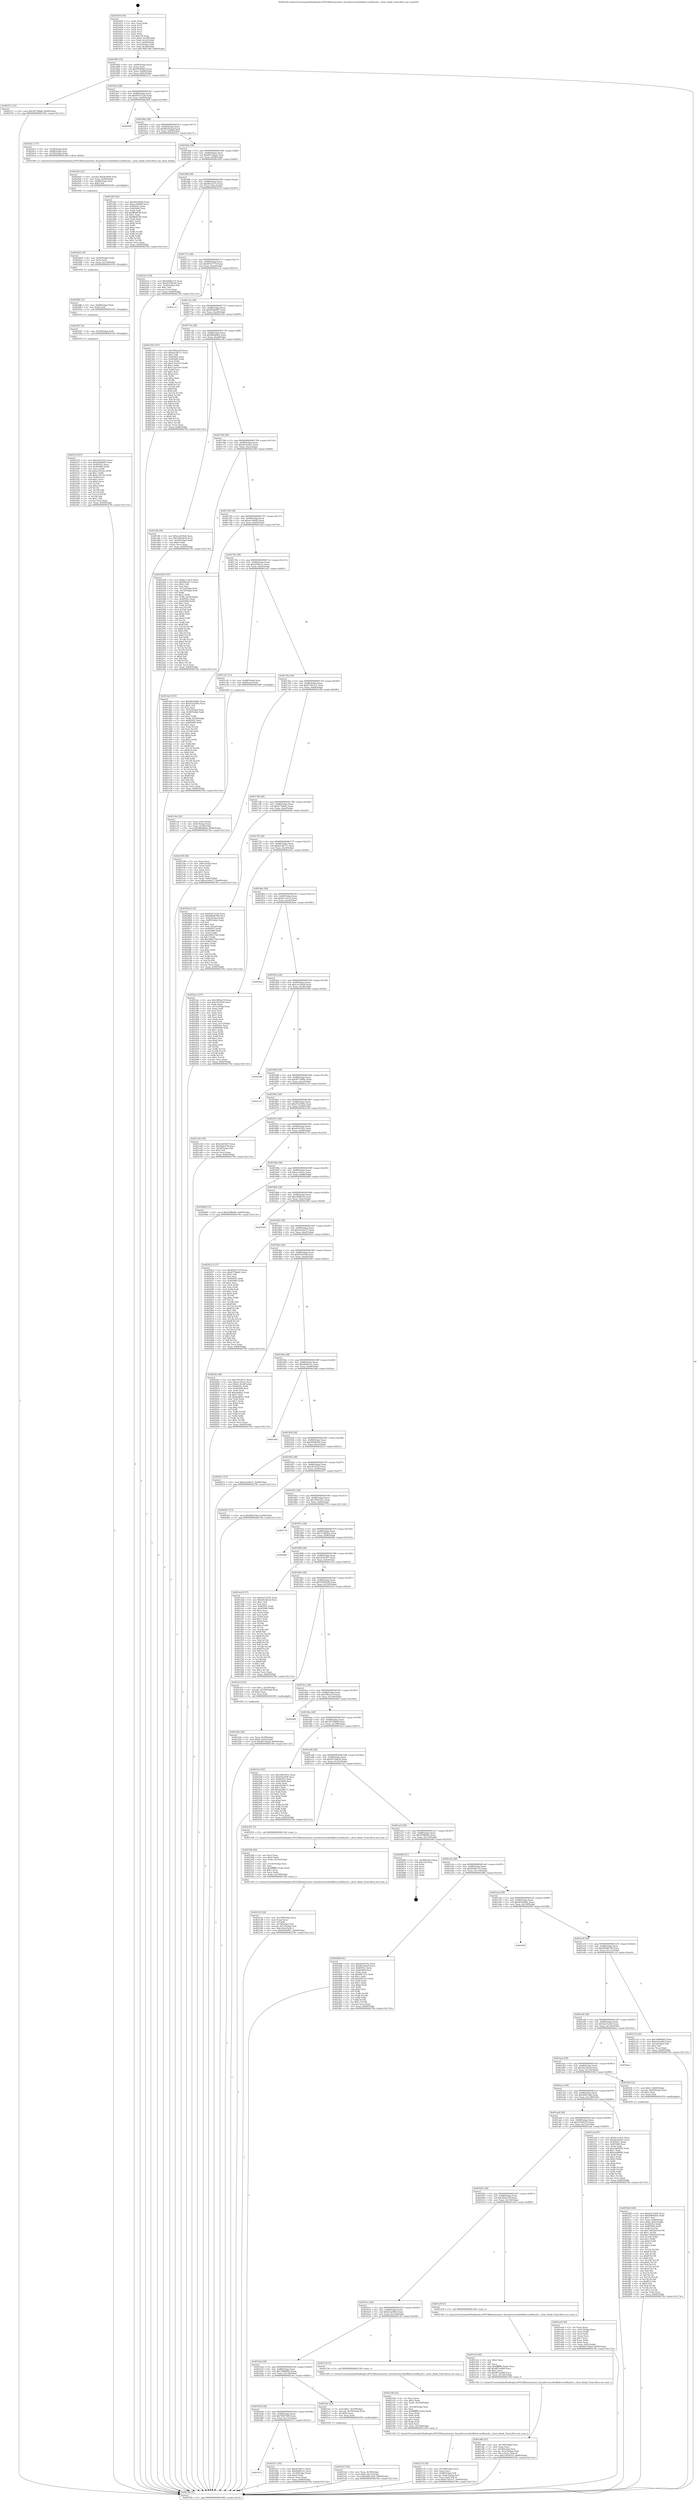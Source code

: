 digraph "0x401650" {
  label = "0x401650 (/mnt/c/Users/mathe/Desktop/tcc/POCII/binaries/extr_linuxdriversvideofbdevcorefbsysfs.c_show_blank_Final-ollvm.out::main(0))"
  labelloc = "t"
  node[shape=record]

  Entry [label="",width=0.3,height=0.3,shape=circle,fillcolor=black,style=filled]
  "0x401682" [label="{
     0x401682 [32]\l
     | [instrs]\l
     &nbsp;&nbsp;0x401682 \<+6\>: mov -0x84(%rbp),%eax\l
     &nbsp;&nbsp;0x401688 \<+2\>: mov %eax,%ecx\l
     &nbsp;&nbsp;0x40168a \<+6\>: sub $0x850bf403,%ecx\l
     &nbsp;&nbsp;0x401690 \<+6\>: mov %eax,-0x88(%rbp)\l
     &nbsp;&nbsp;0x401696 \<+6\>: mov %ecx,-0x8c(%rbp)\l
     &nbsp;&nbsp;0x40169c \<+6\>: je 0000000000402571 \<main+0xf21\>\l
  }"]
  "0x402571" [label="{
     0x402571 [15]\l
     | [instrs]\l
     &nbsp;&nbsp;0x402571 \<+10\>: movl $0x38759bd8,-0x84(%rbp)\l
     &nbsp;&nbsp;0x40257b \<+5\>: jmp 000000000040278e \<main+0x113e\>\l
  }"]
  "0x4016a2" [label="{
     0x4016a2 [28]\l
     | [instrs]\l
     &nbsp;&nbsp;0x4016a2 \<+5\>: jmp 00000000004016a7 \<main+0x57\>\l
     &nbsp;&nbsp;0x4016a7 \<+6\>: mov -0x88(%rbp),%eax\l
     &nbsp;&nbsp;0x4016ad \<+5\>: sub $0x85d15120,%eax\l
     &nbsp;&nbsp;0x4016b2 \<+6\>: mov %eax,-0x90(%rbp)\l
     &nbsp;&nbsp;0x4016b8 \<+6\>: je 00000000004026df \<main+0x108f\>\l
  }"]
  Exit [label="",width=0.3,height=0.3,shape=circle,fillcolor=black,style=filled,peripheries=2]
  "0x4026df" [label="{
     0x4026df\l
  }", style=dashed]
  "0x4016be" [label="{
     0x4016be [28]\l
     | [instrs]\l
     &nbsp;&nbsp;0x4016be \<+5\>: jmp 00000000004016c3 \<main+0x73\>\l
     &nbsp;&nbsp;0x4016c3 \<+6\>: mov -0x88(%rbp),%eax\l
     &nbsp;&nbsp;0x4016c9 \<+5\>: sub $0x8625bae8,%eax\l
     &nbsp;&nbsp;0x4016ce \<+6\>: mov %eax,-0x94(%rbp)\l
     &nbsp;&nbsp;0x4016d4 \<+6\>: je 00000000004024c1 \<main+0xe71\>\l
  }"]
  "0x402510" [label="{
     0x402510 [97]\l
     | [instrs]\l
     &nbsp;&nbsp;0x402510 \<+5\>: mov $0xe916192c,%eax\l
     &nbsp;&nbsp;0x402515 \<+5\>: mov $0x850bf403,%esi\l
     &nbsp;&nbsp;0x40251a \<+7\>: mov 0x40505c,%ecx\l
     &nbsp;&nbsp;0x402521 \<+8\>: mov 0x405060,%r8d\l
     &nbsp;&nbsp;0x402529 \<+3\>: mov %ecx,%r9d\l
     &nbsp;&nbsp;0x40252c \<+7\>: sub $0xec303cfe,%r9d\l
     &nbsp;&nbsp;0x402533 \<+4\>: sub $0x1,%r9d\l
     &nbsp;&nbsp;0x402537 \<+7\>: add $0xec303cfe,%r9d\l
     &nbsp;&nbsp;0x40253e \<+4\>: imul %r9d,%ecx\l
     &nbsp;&nbsp;0x402542 \<+3\>: and $0x1,%ecx\l
     &nbsp;&nbsp;0x402545 \<+3\>: cmp $0x0,%ecx\l
     &nbsp;&nbsp;0x402548 \<+4\>: sete %r10b\l
     &nbsp;&nbsp;0x40254c \<+4\>: cmp $0xa,%r8d\l
     &nbsp;&nbsp;0x402550 \<+4\>: setl %r11b\l
     &nbsp;&nbsp;0x402554 \<+3\>: mov %r10b,%bl\l
     &nbsp;&nbsp;0x402557 \<+3\>: and %r11b,%bl\l
     &nbsp;&nbsp;0x40255a \<+3\>: xor %r11b,%r10b\l
     &nbsp;&nbsp;0x40255d \<+3\>: or %r10b,%bl\l
     &nbsp;&nbsp;0x402560 \<+3\>: test $0x1,%bl\l
     &nbsp;&nbsp;0x402563 \<+3\>: cmovne %esi,%eax\l
     &nbsp;&nbsp;0x402566 \<+6\>: mov %eax,-0x84(%rbp)\l
     &nbsp;&nbsp;0x40256c \<+5\>: jmp 000000000040278e \<main+0x113e\>\l
  }"]
  "0x4024c1" [label="{
     0x4024c1 [17]\l
     | [instrs]\l
     &nbsp;&nbsp;0x4024c1 \<+4\>: mov -0x58(%rbp),%rdi\l
     &nbsp;&nbsp;0x4024c5 \<+4\>: mov -0x68(%rbp),%rsi\l
     &nbsp;&nbsp;0x4024c9 \<+4\>: mov -0x78(%rbp),%rdx\l
     &nbsp;&nbsp;0x4024cd \<+5\>: call 0000000000401440 \<show_blank\>\l
     | [calls]\l
     &nbsp;&nbsp;0x401440 \{1\} (/mnt/c/Users/mathe/Desktop/tcc/POCII/binaries/extr_linuxdriversvideofbdevcorefbsysfs.c_show_blank_Final-ollvm.out::show_blank)\l
  }"]
  "0x4016da" [label="{
     0x4016da [28]\l
     | [instrs]\l
     &nbsp;&nbsp;0x4016da \<+5\>: jmp 00000000004016df \<main+0x8f\>\l
     &nbsp;&nbsp;0x4016df \<+6\>: mov -0x88(%rbp),%eax\l
     &nbsp;&nbsp;0x4016e5 \<+5\>: sub $0x8d718aa4,%eax\l
     &nbsp;&nbsp;0x4016ea \<+6\>: mov %eax,-0x98(%rbp)\l
     &nbsp;&nbsp;0x4016f0 \<+6\>: je 0000000000401d45 \<main+0x6f5\>\l
  }"]
  "0x402507" [label="{
     0x402507 [9]\l
     | [instrs]\l
     &nbsp;&nbsp;0x402507 \<+4\>: mov -0x78(%rbp),%rdi\l
     &nbsp;&nbsp;0x40250b \<+5\>: call 0000000000401030 \<free@plt\>\l
     | [calls]\l
     &nbsp;&nbsp;0x401030 \{1\} (unknown)\l
  }"]
  "0x401d45" [label="{
     0x401d45 [91]\l
     | [instrs]\l
     &nbsp;&nbsp;0x401d45 \<+5\>: mov $0x483e9d0e,%eax\l
     &nbsp;&nbsp;0x401d4a \<+5\>: mov $0xac34f440,%ecx\l
     &nbsp;&nbsp;0x401d4f \<+7\>: mov 0x40505c,%edx\l
     &nbsp;&nbsp;0x401d56 \<+7\>: mov 0x405060,%esi\l
     &nbsp;&nbsp;0x401d5d \<+2\>: mov %edx,%edi\l
     &nbsp;&nbsp;0x401d5f \<+6\>: add $0xffbdd7fb,%edi\l
     &nbsp;&nbsp;0x401d65 \<+3\>: sub $0x1,%edi\l
     &nbsp;&nbsp;0x401d68 \<+6\>: sub $0xffbdd7fb,%edi\l
     &nbsp;&nbsp;0x401d6e \<+3\>: imul %edi,%edx\l
     &nbsp;&nbsp;0x401d71 \<+3\>: and $0x1,%edx\l
     &nbsp;&nbsp;0x401d74 \<+3\>: cmp $0x0,%edx\l
     &nbsp;&nbsp;0x401d77 \<+4\>: sete %r8b\l
     &nbsp;&nbsp;0x401d7b \<+3\>: cmp $0xa,%esi\l
     &nbsp;&nbsp;0x401d7e \<+4\>: setl %r9b\l
     &nbsp;&nbsp;0x401d82 \<+3\>: mov %r8b,%r10b\l
     &nbsp;&nbsp;0x401d85 \<+3\>: and %r9b,%r10b\l
     &nbsp;&nbsp;0x401d88 \<+3\>: xor %r9b,%r8b\l
     &nbsp;&nbsp;0x401d8b \<+3\>: or %r8b,%r10b\l
     &nbsp;&nbsp;0x401d8e \<+4\>: test $0x1,%r10b\l
     &nbsp;&nbsp;0x401d92 \<+3\>: cmovne %ecx,%eax\l
     &nbsp;&nbsp;0x401d95 \<+6\>: mov %eax,-0x84(%rbp)\l
     &nbsp;&nbsp;0x401d9b \<+5\>: jmp 000000000040278e \<main+0x113e\>\l
  }"]
  "0x4016f6" [label="{
     0x4016f6 [28]\l
     | [instrs]\l
     &nbsp;&nbsp;0x4016f6 \<+5\>: jmp 00000000004016fb \<main+0xab\>\l
     &nbsp;&nbsp;0x4016fb \<+6\>: mov -0x88(%rbp),%eax\l
     &nbsp;&nbsp;0x401701 \<+5\>: sub $0x90e3ec73,%eax\l
     &nbsp;&nbsp;0x401706 \<+6\>: mov %eax,-0x9c(%rbp)\l
     &nbsp;&nbsp;0x40170c \<+6\>: je 00000000004022e3 \<main+0xc93\>\l
  }"]
  "0x4024fb" [label="{
     0x4024fb [12]\l
     | [instrs]\l
     &nbsp;&nbsp;0x4024fb \<+4\>: mov -0x68(%rbp),%rdx\l
     &nbsp;&nbsp;0x4024ff \<+3\>: mov %rdx,%rdi\l
     &nbsp;&nbsp;0x402502 \<+5\>: call 0000000000401030 \<free@plt\>\l
     | [calls]\l
     &nbsp;&nbsp;0x401030 \{1\} (unknown)\l
  }"]
  "0x4022e3" [label="{
     0x4022e3 [30]\l
     | [instrs]\l
     &nbsp;&nbsp;0x4022e3 \<+5\>: mov $0x45b8a735,%eax\l
     &nbsp;&nbsp;0x4022e8 \<+5\>: mov $0x45356b34,%ecx\l
     &nbsp;&nbsp;0x4022ed \<+3\>: mov -0x29(%rbp),%dl\l
     &nbsp;&nbsp;0x4022f0 \<+3\>: test $0x1,%dl\l
     &nbsp;&nbsp;0x4022f3 \<+3\>: cmovne %ecx,%eax\l
     &nbsp;&nbsp;0x4022f6 \<+6\>: mov %eax,-0x84(%rbp)\l
     &nbsp;&nbsp;0x4022fc \<+5\>: jmp 000000000040278e \<main+0x113e\>\l
  }"]
  "0x401712" [label="{
     0x401712 [28]\l
     | [instrs]\l
     &nbsp;&nbsp;0x401712 \<+5\>: jmp 0000000000401717 \<main+0xc7\>\l
     &nbsp;&nbsp;0x401717 \<+6\>: mov -0x88(%rbp),%eax\l
     &nbsp;&nbsp;0x40171d \<+5\>: sub $0x947b7779,%eax\l
     &nbsp;&nbsp;0x401722 \<+6\>: mov %eax,-0xa0(%rbp)\l
     &nbsp;&nbsp;0x401728 \<+6\>: je 0000000000401cc2 \<main+0x672\>\l
  }"]
  "0x4024e9" [label="{
     0x4024e9 [18]\l
     | [instrs]\l
     &nbsp;&nbsp;0x4024e9 \<+4\>: mov -0x58(%rbp),%rdx\l
     &nbsp;&nbsp;0x4024ed \<+3\>: mov %rdx,%rdi\l
     &nbsp;&nbsp;0x4024f0 \<+6\>: mov %eax,-0x154(%rbp)\l
     &nbsp;&nbsp;0x4024f6 \<+5\>: call 0000000000401030 \<free@plt\>\l
     | [calls]\l
     &nbsp;&nbsp;0x401030 \{1\} (unknown)\l
  }"]
  "0x401cc2" [label="{
     0x401cc2\l
  }", style=dashed]
  "0x40172e" [label="{
     0x40172e [28]\l
     | [instrs]\l
     &nbsp;&nbsp;0x40172e \<+5\>: jmp 0000000000401733 \<main+0xe3\>\l
     &nbsp;&nbsp;0x401733 \<+6\>: mov -0x88(%rbp),%eax\l
     &nbsp;&nbsp;0x401739 \<+5\>: sub $0x95b64f97,%eax\l
     &nbsp;&nbsp;0x40173e \<+6\>: mov %eax,-0xa4(%rbp)\l
     &nbsp;&nbsp;0x401744 \<+6\>: je 0000000000402359 \<main+0xd09\>\l
  }"]
  "0x4024d2" [label="{
     0x4024d2 [23]\l
     | [instrs]\l
     &nbsp;&nbsp;0x4024d2 \<+10\>: movabs $0x4030b6,%rdi\l
     &nbsp;&nbsp;0x4024dc \<+3\>: mov %eax,-0x80(%rbp)\l
     &nbsp;&nbsp;0x4024df \<+3\>: mov -0x80(%rbp),%esi\l
     &nbsp;&nbsp;0x4024e2 \<+2\>: mov $0x0,%al\l
     &nbsp;&nbsp;0x4024e4 \<+5\>: call 0000000000401040 \<printf@plt\>\l
     | [calls]\l
     &nbsp;&nbsp;0x401040 \{1\} (unknown)\l
  }"]
  "0x402359" [label="{
     0x402359 [147]\l
     | [instrs]\l
     &nbsp;&nbsp;0x402359 \<+5\>: mov $0x30f2ea79,%eax\l
     &nbsp;&nbsp;0x40235e \<+5\>: mov $0xba1db711,%ecx\l
     &nbsp;&nbsp;0x402363 \<+2\>: mov $0x1,%dl\l
     &nbsp;&nbsp;0x402365 \<+7\>: mov 0x40505c,%esi\l
     &nbsp;&nbsp;0x40236c \<+7\>: mov 0x405060,%edi\l
     &nbsp;&nbsp;0x402373 \<+3\>: mov %esi,%r8d\l
     &nbsp;&nbsp;0x402376 \<+7\>: add $0x1c2e5193,%r8d\l
     &nbsp;&nbsp;0x40237d \<+4\>: sub $0x1,%r8d\l
     &nbsp;&nbsp;0x402381 \<+7\>: sub $0x1c2e5193,%r8d\l
     &nbsp;&nbsp;0x402388 \<+4\>: imul %r8d,%esi\l
     &nbsp;&nbsp;0x40238c \<+3\>: and $0x1,%esi\l
     &nbsp;&nbsp;0x40238f \<+3\>: cmp $0x0,%esi\l
     &nbsp;&nbsp;0x402392 \<+4\>: sete %r9b\l
     &nbsp;&nbsp;0x402396 \<+3\>: cmp $0xa,%edi\l
     &nbsp;&nbsp;0x402399 \<+4\>: setl %r10b\l
     &nbsp;&nbsp;0x40239d \<+3\>: mov %r9b,%r11b\l
     &nbsp;&nbsp;0x4023a0 \<+4\>: xor $0xff,%r11b\l
     &nbsp;&nbsp;0x4023a4 \<+3\>: mov %r10b,%bl\l
     &nbsp;&nbsp;0x4023a7 \<+3\>: xor $0xff,%bl\l
     &nbsp;&nbsp;0x4023aa \<+3\>: xor $0x0,%dl\l
     &nbsp;&nbsp;0x4023ad \<+3\>: mov %r11b,%r14b\l
     &nbsp;&nbsp;0x4023b0 \<+4\>: and $0x0,%r14b\l
     &nbsp;&nbsp;0x4023b4 \<+3\>: and %dl,%r9b\l
     &nbsp;&nbsp;0x4023b7 \<+3\>: mov %bl,%r15b\l
     &nbsp;&nbsp;0x4023ba \<+4\>: and $0x0,%r15b\l
     &nbsp;&nbsp;0x4023be \<+3\>: and %dl,%r10b\l
     &nbsp;&nbsp;0x4023c1 \<+3\>: or %r9b,%r14b\l
     &nbsp;&nbsp;0x4023c4 \<+3\>: or %r10b,%r15b\l
     &nbsp;&nbsp;0x4023c7 \<+3\>: xor %r15b,%r14b\l
     &nbsp;&nbsp;0x4023ca \<+3\>: or %bl,%r11b\l
     &nbsp;&nbsp;0x4023cd \<+4\>: xor $0xff,%r11b\l
     &nbsp;&nbsp;0x4023d1 \<+3\>: or $0x0,%dl\l
     &nbsp;&nbsp;0x4023d4 \<+3\>: and %dl,%r11b\l
     &nbsp;&nbsp;0x4023d7 \<+3\>: or %r11b,%r14b\l
     &nbsp;&nbsp;0x4023da \<+4\>: test $0x1,%r14b\l
     &nbsp;&nbsp;0x4023de \<+3\>: cmovne %ecx,%eax\l
     &nbsp;&nbsp;0x4023e1 \<+6\>: mov %eax,-0x84(%rbp)\l
     &nbsp;&nbsp;0x4023e7 \<+5\>: jmp 000000000040278e \<main+0x113e\>\l
  }"]
  "0x40174a" [label="{
     0x40174a [28]\l
     | [instrs]\l
     &nbsp;&nbsp;0x40174a \<+5\>: jmp 000000000040174f \<main+0xff\>\l
     &nbsp;&nbsp;0x40174f \<+6\>: mov -0x88(%rbp),%eax\l
     &nbsp;&nbsp;0x401755 \<+5\>: sub $0x9f6a88eb,%eax\l
     &nbsp;&nbsp;0x40175a \<+6\>: mov %eax,-0xa8(%rbp)\l
     &nbsp;&nbsp;0x401760 \<+6\>: je 0000000000401cf6 \<main+0x6a6\>\l
  }"]
  "0x402332" [label="{
     0x402332 [39]\l
     | [instrs]\l
     &nbsp;&nbsp;0x402332 \<+6\>: mov -0x150(%rbp),%ecx\l
     &nbsp;&nbsp;0x402338 \<+3\>: imul %eax,%ecx\l
     &nbsp;&nbsp;0x40233b \<+3\>: mov %cl,%dil\l
     &nbsp;&nbsp;0x40233e \<+4\>: mov -0x78(%rbp),%r8\l
     &nbsp;&nbsp;0x402342 \<+4\>: movslq -0x7c(%rbp),%r9\l
     &nbsp;&nbsp;0x402346 \<+4\>: mov %dil,(%r8,%r9,1)\l
     &nbsp;&nbsp;0x40234a \<+10\>: movl $0x95b64f97,-0x84(%rbp)\l
     &nbsp;&nbsp;0x402354 \<+5\>: jmp 000000000040278e \<main+0x113e\>\l
  }"]
  "0x401cf6" [label="{
     0x401cf6 [30]\l
     | [instrs]\l
     &nbsp;&nbsp;0x401cf6 \<+5\>: mov $0xcca556e6,%eax\l
     &nbsp;&nbsp;0x401cfb \<+5\>: mov $0x25859a58,%ecx\l
     &nbsp;&nbsp;0x401d00 \<+3\>: mov -0x30(%rbp),%edx\l
     &nbsp;&nbsp;0x401d03 \<+3\>: cmp $0x0,%edx\l
     &nbsp;&nbsp;0x401d06 \<+3\>: cmove %ecx,%eax\l
     &nbsp;&nbsp;0x401d09 \<+6\>: mov %eax,-0x84(%rbp)\l
     &nbsp;&nbsp;0x401d0f \<+5\>: jmp 000000000040278e \<main+0x113e\>\l
  }"]
  "0x401766" [label="{
     0x401766 [28]\l
     | [instrs]\l
     &nbsp;&nbsp;0x401766 \<+5\>: jmp 000000000040176b \<main+0x11b\>\l
     &nbsp;&nbsp;0x40176b \<+6\>: mov -0x88(%rbp),%eax\l
     &nbsp;&nbsp;0x401771 \<+5\>: sub $0xab19cb41,%eax\l
     &nbsp;&nbsp;0x401776 \<+6\>: mov %eax,-0xac(%rbp)\l
     &nbsp;&nbsp;0x40177c \<+6\>: je 0000000000402248 \<main+0xbf8\>\l
  }"]
  "0x402306" [label="{
     0x402306 [44]\l
     | [instrs]\l
     &nbsp;&nbsp;0x402306 \<+2\>: xor %ecx,%ecx\l
     &nbsp;&nbsp;0x402308 \<+5\>: mov $0x2,%edx\l
     &nbsp;&nbsp;0x40230d \<+6\>: mov %edx,-0x14c(%rbp)\l
     &nbsp;&nbsp;0x402313 \<+1\>: cltd\l
     &nbsp;&nbsp;0x402314 \<+6\>: mov -0x14c(%rbp),%esi\l
     &nbsp;&nbsp;0x40231a \<+2\>: idiv %esi\l
     &nbsp;&nbsp;0x40231c \<+6\>: imul $0xfffffffe,%edx,%edx\l
     &nbsp;&nbsp;0x402322 \<+3\>: sub $0x1,%ecx\l
     &nbsp;&nbsp;0x402325 \<+2\>: sub %ecx,%edx\l
     &nbsp;&nbsp;0x402327 \<+6\>: mov %edx,-0x150(%rbp)\l
     &nbsp;&nbsp;0x40232d \<+5\>: call 0000000000401160 \<next_i\>\l
     | [calls]\l
     &nbsp;&nbsp;0x401160 \{1\} (/mnt/c/Users/mathe/Desktop/tcc/POCII/binaries/extr_linuxdriversvideofbdevcorefbsysfs.c_show_blank_Final-ollvm.out::next_i)\l
  }"]
  "0x402248" [label="{
     0x402248 [155]\l
     | [instrs]\l
     &nbsp;&nbsp;0x402248 \<+5\>: mov $0xbc1ccbc5,%eax\l
     &nbsp;&nbsp;0x40224d \<+5\>: mov $0x90e3ec73,%ecx\l
     &nbsp;&nbsp;0x402252 \<+2\>: mov $0x1,%dl\l
     &nbsp;&nbsp;0x402254 \<+2\>: xor %esi,%esi\l
     &nbsp;&nbsp;0x402256 \<+3\>: mov -0x7c(%rbp),%edi\l
     &nbsp;&nbsp;0x402259 \<+3\>: cmp -0x70(%rbp),%edi\l
     &nbsp;&nbsp;0x40225c \<+4\>: setl %r8b\l
     &nbsp;&nbsp;0x402260 \<+4\>: and $0x1,%r8b\l
     &nbsp;&nbsp;0x402264 \<+4\>: mov %r8b,-0x29(%rbp)\l
     &nbsp;&nbsp;0x402268 \<+7\>: mov 0x40505c,%edi\l
     &nbsp;&nbsp;0x40226f \<+8\>: mov 0x405060,%r9d\l
     &nbsp;&nbsp;0x402277 \<+3\>: sub $0x1,%esi\l
     &nbsp;&nbsp;0x40227a \<+3\>: mov %edi,%r10d\l
     &nbsp;&nbsp;0x40227d \<+3\>: add %esi,%r10d\l
     &nbsp;&nbsp;0x402280 \<+4\>: imul %r10d,%edi\l
     &nbsp;&nbsp;0x402284 \<+3\>: and $0x1,%edi\l
     &nbsp;&nbsp;0x402287 \<+3\>: cmp $0x0,%edi\l
     &nbsp;&nbsp;0x40228a \<+4\>: sete %r8b\l
     &nbsp;&nbsp;0x40228e \<+4\>: cmp $0xa,%r9d\l
     &nbsp;&nbsp;0x402292 \<+4\>: setl %r11b\l
     &nbsp;&nbsp;0x402296 \<+3\>: mov %r8b,%bl\l
     &nbsp;&nbsp;0x402299 \<+3\>: xor $0xff,%bl\l
     &nbsp;&nbsp;0x40229c \<+3\>: mov %r11b,%r14b\l
     &nbsp;&nbsp;0x40229f \<+4\>: xor $0xff,%r14b\l
     &nbsp;&nbsp;0x4022a3 \<+3\>: xor $0x0,%dl\l
     &nbsp;&nbsp;0x4022a6 \<+3\>: mov %bl,%r15b\l
     &nbsp;&nbsp;0x4022a9 \<+4\>: and $0x0,%r15b\l
     &nbsp;&nbsp;0x4022ad \<+3\>: and %dl,%r8b\l
     &nbsp;&nbsp;0x4022b0 \<+3\>: mov %r14b,%r12b\l
     &nbsp;&nbsp;0x4022b3 \<+4\>: and $0x0,%r12b\l
     &nbsp;&nbsp;0x4022b7 \<+3\>: and %dl,%r11b\l
     &nbsp;&nbsp;0x4022ba \<+3\>: or %r8b,%r15b\l
     &nbsp;&nbsp;0x4022bd \<+3\>: or %r11b,%r12b\l
     &nbsp;&nbsp;0x4022c0 \<+3\>: xor %r12b,%r15b\l
     &nbsp;&nbsp;0x4022c3 \<+3\>: or %r14b,%bl\l
     &nbsp;&nbsp;0x4022c6 \<+3\>: xor $0xff,%bl\l
     &nbsp;&nbsp;0x4022c9 \<+3\>: or $0x0,%dl\l
     &nbsp;&nbsp;0x4022cc \<+2\>: and %dl,%bl\l
     &nbsp;&nbsp;0x4022ce \<+3\>: or %bl,%r15b\l
     &nbsp;&nbsp;0x4022d1 \<+4\>: test $0x1,%r15b\l
     &nbsp;&nbsp;0x4022d5 \<+3\>: cmovne %ecx,%eax\l
     &nbsp;&nbsp;0x4022d8 \<+6\>: mov %eax,-0x84(%rbp)\l
     &nbsp;&nbsp;0x4022de \<+5\>: jmp 000000000040278e \<main+0x113e\>\l
  }"]
  "0x401782" [label="{
     0x401782 [28]\l
     | [instrs]\l
     &nbsp;&nbsp;0x401782 \<+5\>: jmp 0000000000401787 \<main+0x137\>\l
     &nbsp;&nbsp;0x401787 \<+6\>: mov -0x88(%rbp),%eax\l
     &nbsp;&nbsp;0x40178d \<+5\>: sub $0xac34f440,%eax\l
     &nbsp;&nbsp;0x401792 \<+6\>: mov %eax,-0xb0(%rbp)\l
     &nbsp;&nbsp;0x401798 \<+6\>: je 0000000000401da0 \<main+0x750\>\l
  }"]
  "0x4021d3" [label="{
     0x4021d3 [26]\l
     | [instrs]\l
     &nbsp;&nbsp;0x4021d3 \<+4\>: mov %rax,-0x78(%rbp)\l
     &nbsp;&nbsp;0x4021d7 \<+7\>: movl $0x0,-0x7c(%rbp)\l
     &nbsp;&nbsp;0x4021de \<+10\>: movl $0x4f4b7da0,-0x84(%rbp)\l
     &nbsp;&nbsp;0x4021e8 \<+5\>: jmp 000000000040278e \<main+0x113e\>\l
  }"]
  "0x401da0" [label="{
     0x401da0 [155]\l
     | [instrs]\l
     &nbsp;&nbsp;0x401da0 \<+5\>: mov $0x483e9d0e,%eax\l
     &nbsp;&nbsp;0x401da5 \<+5\>: mov $0xd7b2500e,%ecx\l
     &nbsp;&nbsp;0x401daa \<+2\>: mov $0x1,%dl\l
     &nbsp;&nbsp;0x401dac \<+2\>: xor %esi,%esi\l
     &nbsp;&nbsp;0x401dae \<+3\>: mov -0x5c(%rbp),%edi\l
     &nbsp;&nbsp;0x401db1 \<+3\>: cmp -0x50(%rbp),%edi\l
     &nbsp;&nbsp;0x401db4 \<+4\>: setl %r8b\l
     &nbsp;&nbsp;0x401db8 \<+4\>: and $0x1,%r8b\l
     &nbsp;&nbsp;0x401dbc \<+4\>: mov %r8b,-0x2b(%rbp)\l
     &nbsp;&nbsp;0x401dc0 \<+7\>: mov 0x40505c,%edi\l
     &nbsp;&nbsp;0x401dc7 \<+8\>: mov 0x405060,%r9d\l
     &nbsp;&nbsp;0x401dcf \<+3\>: sub $0x1,%esi\l
     &nbsp;&nbsp;0x401dd2 \<+3\>: mov %edi,%r10d\l
     &nbsp;&nbsp;0x401dd5 \<+3\>: add %esi,%r10d\l
     &nbsp;&nbsp;0x401dd8 \<+4\>: imul %r10d,%edi\l
     &nbsp;&nbsp;0x401ddc \<+3\>: and $0x1,%edi\l
     &nbsp;&nbsp;0x401ddf \<+3\>: cmp $0x0,%edi\l
     &nbsp;&nbsp;0x401de2 \<+4\>: sete %r8b\l
     &nbsp;&nbsp;0x401de6 \<+4\>: cmp $0xa,%r9d\l
     &nbsp;&nbsp;0x401dea \<+4\>: setl %r11b\l
     &nbsp;&nbsp;0x401dee \<+3\>: mov %r8b,%bl\l
     &nbsp;&nbsp;0x401df1 \<+3\>: xor $0xff,%bl\l
     &nbsp;&nbsp;0x401df4 \<+3\>: mov %r11b,%r14b\l
     &nbsp;&nbsp;0x401df7 \<+4\>: xor $0xff,%r14b\l
     &nbsp;&nbsp;0x401dfb \<+3\>: xor $0x0,%dl\l
     &nbsp;&nbsp;0x401dfe \<+3\>: mov %bl,%r15b\l
     &nbsp;&nbsp;0x401e01 \<+4\>: and $0x0,%r15b\l
     &nbsp;&nbsp;0x401e05 \<+3\>: and %dl,%r8b\l
     &nbsp;&nbsp;0x401e08 \<+3\>: mov %r14b,%r12b\l
     &nbsp;&nbsp;0x401e0b \<+4\>: and $0x0,%r12b\l
     &nbsp;&nbsp;0x401e0f \<+3\>: and %dl,%r11b\l
     &nbsp;&nbsp;0x401e12 \<+3\>: or %r8b,%r15b\l
     &nbsp;&nbsp;0x401e15 \<+3\>: or %r11b,%r12b\l
     &nbsp;&nbsp;0x401e18 \<+3\>: xor %r12b,%r15b\l
     &nbsp;&nbsp;0x401e1b \<+3\>: or %r14b,%bl\l
     &nbsp;&nbsp;0x401e1e \<+3\>: xor $0xff,%bl\l
     &nbsp;&nbsp;0x401e21 \<+3\>: or $0x0,%dl\l
     &nbsp;&nbsp;0x401e24 \<+2\>: and %dl,%bl\l
     &nbsp;&nbsp;0x401e26 \<+3\>: or %bl,%r15b\l
     &nbsp;&nbsp;0x401e29 \<+4\>: test $0x1,%r15b\l
     &nbsp;&nbsp;0x401e2d \<+3\>: cmovne %ecx,%eax\l
     &nbsp;&nbsp;0x401e30 \<+6\>: mov %eax,-0x84(%rbp)\l
     &nbsp;&nbsp;0x401e36 \<+5\>: jmp 000000000040278e \<main+0x113e\>\l
  }"]
  "0x40179e" [label="{
     0x40179e [28]\l
     | [instrs]\l
     &nbsp;&nbsp;0x40179e \<+5\>: jmp 00000000004017a3 \<main+0x153\>\l
     &nbsp;&nbsp;0x4017a3 \<+6\>: mov -0x88(%rbp),%eax\l
     &nbsp;&nbsp;0x4017a9 \<+5\>: sub $0xaf19bc1c,%eax\l
     &nbsp;&nbsp;0x4017ae \<+6\>: mov %eax,-0xb4(%rbp)\l
     &nbsp;&nbsp;0x4017b4 \<+6\>: je 0000000000401cd1 \<main+0x681\>\l
  }"]
  "0x402174" [label="{
     0x402174 [36]\l
     | [instrs]\l
     &nbsp;&nbsp;0x402174 \<+6\>: mov -0x148(%rbp),%ecx\l
     &nbsp;&nbsp;0x40217a \<+3\>: imul %eax,%ecx\l
     &nbsp;&nbsp;0x40217d \<+4\>: mov -0x68(%rbp),%r8\l
     &nbsp;&nbsp;0x402181 \<+4\>: movslq -0x6c(%rbp),%r9\l
     &nbsp;&nbsp;0x402185 \<+4\>: mov %ecx,(%r8,%r9,4)\l
     &nbsp;&nbsp;0x402189 \<+10\>: movl $0xb754a7e7,-0x84(%rbp)\l
     &nbsp;&nbsp;0x402193 \<+5\>: jmp 000000000040278e \<main+0x113e\>\l
  }"]
  "0x401cd1" [label="{
     0x401cd1 [13]\l
     | [instrs]\l
     &nbsp;&nbsp;0x401cd1 \<+4\>: mov -0x48(%rbp),%rax\l
     &nbsp;&nbsp;0x401cd5 \<+4\>: mov 0x8(%rax),%rdi\l
     &nbsp;&nbsp;0x401cd9 \<+5\>: call 0000000000401060 \<atoi@plt\>\l
     | [calls]\l
     &nbsp;&nbsp;0x401060 \{1\} (unknown)\l
  }"]
  "0x4017ba" [label="{
     0x4017ba [28]\l
     | [instrs]\l
     &nbsp;&nbsp;0x4017ba \<+5\>: jmp 00000000004017bf \<main+0x16f\>\l
     &nbsp;&nbsp;0x4017bf \<+6\>: mov -0x88(%rbp),%eax\l
     &nbsp;&nbsp;0x4017c5 \<+5\>: sub $0xb754a7e7,%eax\l
     &nbsp;&nbsp;0x4017ca \<+6\>: mov %eax,-0xb8(%rbp)\l
     &nbsp;&nbsp;0x4017d0 \<+6\>: je 0000000000402198 \<main+0xb48\>\l
  }"]
  "0x402140" [label="{
     0x402140 [52]\l
     | [instrs]\l
     &nbsp;&nbsp;0x402140 \<+2\>: xor %ecx,%ecx\l
     &nbsp;&nbsp;0x402142 \<+5\>: mov $0x2,%edx\l
     &nbsp;&nbsp;0x402147 \<+6\>: mov %edx,-0x144(%rbp)\l
     &nbsp;&nbsp;0x40214d \<+1\>: cltd\l
     &nbsp;&nbsp;0x40214e \<+6\>: mov -0x144(%rbp),%esi\l
     &nbsp;&nbsp;0x402154 \<+2\>: idiv %esi\l
     &nbsp;&nbsp;0x402156 \<+6\>: imul $0xfffffffe,%edx,%edx\l
     &nbsp;&nbsp;0x40215c \<+2\>: mov %ecx,%edi\l
     &nbsp;&nbsp;0x40215e \<+2\>: sub %edx,%edi\l
     &nbsp;&nbsp;0x402160 \<+2\>: mov %ecx,%edx\l
     &nbsp;&nbsp;0x402162 \<+3\>: sub $0x1,%edx\l
     &nbsp;&nbsp;0x402165 \<+2\>: add %edx,%edi\l
     &nbsp;&nbsp;0x402167 \<+2\>: sub %edi,%ecx\l
     &nbsp;&nbsp;0x402169 \<+6\>: mov %ecx,-0x148(%rbp)\l
     &nbsp;&nbsp;0x40216f \<+5\>: call 0000000000401160 \<next_i\>\l
     | [calls]\l
     &nbsp;&nbsp;0x401160 \{1\} (/mnt/c/Users/mathe/Desktop/tcc/POCII/binaries/extr_linuxdriversvideofbdevcorefbsysfs.c_show_blank_Final-ollvm.out::next_i)\l
  }"]
  "0x402198" [label="{
     0x402198 [36]\l
     | [instrs]\l
     &nbsp;&nbsp;0x402198 \<+2\>: xor %eax,%eax\l
     &nbsp;&nbsp;0x40219a \<+3\>: mov -0x6c(%rbp),%ecx\l
     &nbsp;&nbsp;0x40219d \<+2\>: mov %eax,%edx\l
     &nbsp;&nbsp;0x40219f \<+2\>: sub %ecx,%edx\l
     &nbsp;&nbsp;0x4021a1 \<+2\>: mov %eax,%ecx\l
     &nbsp;&nbsp;0x4021a3 \<+3\>: sub $0x1,%ecx\l
     &nbsp;&nbsp;0x4021a6 \<+2\>: add %ecx,%edx\l
     &nbsp;&nbsp;0x4021a8 \<+2\>: sub %edx,%eax\l
     &nbsp;&nbsp;0x4021aa \<+3\>: mov %eax,-0x6c(%rbp)\l
     &nbsp;&nbsp;0x4021ad \<+10\>: movl $0xee2e8e37,-0x84(%rbp)\l
     &nbsp;&nbsp;0x4021b7 \<+5\>: jmp 000000000040278e \<main+0x113e\>\l
  }"]
  "0x4017d6" [label="{
     0x4017d6 [28]\l
     | [instrs]\l
     &nbsp;&nbsp;0x4017d6 \<+5\>: jmp 00000000004017db \<main+0x18b\>\l
     &nbsp;&nbsp;0x4017db \<+6\>: mov -0x88(%rbp),%eax\l
     &nbsp;&nbsp;0x4017e1 \<+5\>: sub $0xb77b6afc,%eax\l
     &nbsp;&nbsp;0x4017e6 \<+6\>: mov %eax,-0xbc(%rbp)\l
     &nbsp;&nbsp;0x4017ec \<+6\>: je 00000000004020ab \<main+0xa5b\>\l
  }"]
  "0x401f6d" [label="{
     0x401f6d [166]\l
     | [instrs]\l
     &nbsp;&nbsp;0x401f6d \<+5\>: mov $0x4a27a5d5,%ecx\l
     &nbsp;&nbsp;0x401f72 \<+5\>: mov $0xfe8083b4,%edx\l
     &nbsp;&nbsp;0x401f77 \<+3\>: mov $0x1,%sil\l
     &nbsp;&nbsp;0x401f7a \<+4\>: mov %rax,-0x68(%rbp)\l
     &nbsp;&nbsp;0x401f7e \<+7\>: movl $0x0,-0x6c(%rbp)\l
     &nbsp;&nbsp;0x401f85 \<+8\>: mov 0x40505c,%r8d\l
     &nbsp;&nbsp;0x401f8d \<+8\>: mov 0x405060,%r9d\l
     &nbsp;&nbsp;0x401f95 \<+3\>: mov %r8d,%r10d\l
     &nbsp;&nbsp;0x401f98 \<+7\>: sub $0x7c845bcf,%r10d\l
     &nbsp;&nbsp;0x401f9f \<+4\>: sub $0x1,%r10d\l
     &nbsp;&nbsp;0x401fa3 \<+7\>: add $0x7c845bcf,%r10d\l
     &nbsp;&nbsp;0x401faa \<+4\>: imul %r10d,%r8d\l
     &nbsp;&nbsp;0x401fae \<+4\>: and $0x1,%r8d\l
     &nbsp;&nbsp;0x401fb2 \<+4\>: cmp $0x0,%r8d\l
     &nbsp;&nbsp;0x401fb6 \<+4\>: sete %r11b\l
     &nbsp;&nbsp;0x401fba \<+4\>: cmp $0xa,%r9d\l
     &nbsp;&nbsp;0x401fbe \<+3\>: setl %bl\l
     &nbsp;&nbsp;0x401fc1 \<+3\>: mov %r11b,%r14b\l
     &nbsp;&nbsp;0x401fc4 \<+4\>: xor $0xff,%r14b\l
     &nbsp;&nbsp;0x401fc8 \<+3\>: mov %bl,%r15b\l
     &nbsp;&nbsp;0x401fcb \<+4\>: xor $0xff,%r15b\l
     &nbsp;&nbsp;0x401fcf \<+4\>: xor $0x0,%sil\l
     &nbsp;&nbsp;0x401fd3 \<+3\>: mov %r14b,%r12b\l
     &nbsp;&nbsp;0x401fd6 \<+4\>: and $0x0,%r12b\l
     &nbsp;&nbsp;0x401fda \<+3\>: and %sil,%r11b\l
     &nbsp;&nbsp;0x401fdd \<+3\>: mov %r15b,%r13b\l
     &nbsp;&nbsp;0x401fe0 \<+4\>: and $0x0,%r13b\l
     &nbsp;&nbsp;0x401fe4 \<+3\>: and %sil,%bl\l
     &nbsp;&nbsp;0x401fe7 \<+3\>: or %r11b,%r12b\l
     &nbsp;&nbsp;0x401fea \<+3\>: or %bl,%r13b\l
     &nbsp;&nbsp;0x401fed \<+3\>: xor %r13b,%r12b\l
     &nbsp;&nbsp;0x401ff0 \<+3\>: or %r15b,%r14b\l
     &nbsp;&nbsp;0x401ff3 \<+4\>: xor $0xff,%r14b\l
     &nbsp;&nbsp;0x401ff7 \<+4\>: or $0x0,%sil\l
     &nbsp;&nbsp;0x401ffb \<+3\>: and %sil,%r14b\l
     &nbsp;&nbsp;0x401ffe \<+3\>: or %r14b,%r12b\l
     &nbsp;&nbsp;0x402001 \<+4\>: test $0x1,%r12b\l
     &nbsp;&nbsp;0x402005 \<+3\>: cmovne %edx,%ecx\l
     &nbsp;&nbsp;0x402008 \<+6\>: mov %ecx,-0x84(%rbp)\l
     &nbsp;&nbsp;0x40200e \<+5\>: jmp 000000000040278e \<main+0x113e\>\l
  }"]
  "0x4020ab" [label="{
     0x4020ab [114]\l
     | [instrs]\l
     &nbsp;&nbsp;0x4020ab \<+5\>: mov $0x85d15120,%eax\l
     &nbsp;&nbsp;0x4020b0 \<+5\>: mov $0x48bd6798,%ecx\l
     &nbsp;&nbsp;0x4020b5 \<+3\>: mov -0x6c(%rbp),%edx\l
     &nbsp;&nbsp;0x4020b8 \<+3\>: cmp -0x60(%rbp),%edx\l
     &nbsp;&nbsp;0x4020bb \<+4\>: setl %sil\l
     &nbsp;&nbsp;0x4020bf \<+4\>: and $0x1,%sil\l
     &nbsp;&nbsp;0x4020c3 \<+4\>: mov %sil,-0x2a(%rbp)\l
     &nbsp;&nbsp;0x4020c7 \<+7\>: mov 0x40505c,%edx\l
     &nbsp;&nbsp;0x4020ce \<+7\>: mov 0x405060,%edi\l
     &nbsp;&nbsp;0x4020d5 \<+3\>: mov %edx,%r8d\l
     &nbsp;&nbsp;0x4020d8 \<+7\>: sub $0x299e57b4,%r8d\l
     &nbsp;&nbsp;0x4020df \<+4\>: sub $0x1,%r8d\l
     &nbsp;&nbsp;0x4020e3 \<+7\>: add $0x299e57b4,%r8d\l
     &nbsp;&nbsp;0x4020ea \<+4\>: imul %r8d,%edx\l
     &nbsp;&nbsp;0x4020ee \<+3\>: and $0x1,%edx\l
     &nbsp;&nbsp;0x4020f1 \<+3\>: cmp $0x0,%edx\l
     &nbsp;&nbsp;0x4020f4 \<+4\>: sete %sil\l
     &nbsp;&nbsp;0x4020f8 \<+3\>: cmp $0xa,%edi\l
     &nbsp;&nbsp;0x4020fb \<+4\>: setl %r9b\l
     &nbsp;&nbsp;0x4020ff \<+3\>: mov %sil,%r10b\l
     &nbsp;&nbsp;0x402102 \<+3\>: and %r9b,%r10b\l
     &nbsp;&nbsp;0x402105 \<+3\>: xor %r9b,%sil\l
     &nbsp;&nbsp;0x402108 \<+3\>: or %sil,%r10b\l
     &nbsp;&nbsp;0x40210b \<+4\>: test $0x1,%r10b\l
     &nbsp;&nbsp;0x40210f \<+3\>: cmovne %ecx,%eax\l
     &nbsp;&nbsp;0x402112 \<+6\>: mov %eax,-0x84(%rbp)\l
     &nbsp;&nbsp;0x402118 \<+5\>: jmp 000000000040278e \<main+0x113e\>\l
  }"]
  "0x4017f2" [label="{
     0x4017f2 [28]\l
     | [instrs]\l
     &nbsp;&nbsp;0x4017f2 \<+5\>: jmp 00000000004017f7 \<main+0x1a7\>\l
     &nbsp;&nbsp;0x4017f7 \<+6\>: mov -0x88(%rbp),%eax\l
     &nbsp;&nbsp;0x4017fd \<+5\>: sub $0xba1db711,%eax\l
     &nbsp;&nbsp;0x401802 \<+6\>: mov %eax,-0xc0(%rbp)\l
     &nbsp;&nbsp;0x401808 \<+6\>: je 00000000004023ec \<main+0xd9c\>\l
  }"]
  "0x401e86" [label="{
     0x401e86 [35]\l
     | [instrs]\l
     &nbsp;&nbsp;0x401e86 \<+6\>: mov -0x140(%rbp),%ecx\l
     &nbsp;&nbsp;0x401e8c \<+3\>: imul %eax,%ecx\l
     &nbsp;&nbsp;0x401e8f \<+4\>: mov -0x58(%rbp),%rsi\l
     &nbsp;&nbsp;0x401e93 \<+4\>: movslq -0x5c(%rbp),%rdi\l
     &nbsp;&nbsp;0x401e97 \<+3\>: mov %ecx,(%rsi,%rdi,4)\l
     &nbsp;&nbsp;0x401e9a \<+10\>: movl $0x53054555,-0x84(%rbp)\l
     &nbsp;&nbsp;0x401ea4 \<+5\>: jmp 000000000040278e \<main+0x113e\>\l
  }"]
  "0x4023ec" [label="{
     0x4023ec [107]\l
     | [instrs]\l
     &nbsp;&nbsp;0x4023ec \<+5\>: mov $0x30f2ea79,%eax\l
     &nbsp;&nbsp;0x4023f1 \<+5\>: mov $0xc814529,%ecx\l
     &nbsp;&nbsp;0x4023f6 \<+2\>: xor %edx,%edx\l
     &nbsp;&nbsp;0x4023f8 \<+3\>: mov -0x7c(%rbp),%esi\l
     &nbsp;&nbsp;0x4023fb \<+2\>: mov %edx,%edi\l
     &nbsp;&nbsp;0x4023fd \<+2\>: sub %esi,%edi\l
     &nbsp;&nbsp;0x4023ff \<+2\>: mov %edx,%esi\l
     &nbsp;&nbsp;0x402401 \<+3\>: sub $0x1,%esi\l
     &nbsp;&nbsp;0x402404 \<+2\>: add %esi,%edi\l
     &nbsp;&nbsp;0x402406 \<+2\>: mov %edx,%esi\l
     &nbsp;&nbsp;0x402408 \<+2\>: sub %edi,%esi\l
     &nbsp;&nbsp;0x40240a \<+3\>: mov %esi,-0x7c(%rbp)\l
     &nbsp;&nbsp;0x40240d \<+7\>: mov 0x40505c,%esi\l
     &nbsp;&nbsp;0x402414 \<+7\>: mov 0x405060,%edi\l
     &nbsp;&nbsp;0x40241b \<+3\>: sub $0x1,%edx\l
     &nbsp;&nbsp;0x40241e \<+3\>: mov %esi,%r8d\l
     &nbsp;&nbsp;0x402421 \<+3\>: add %edx,%r8d\l
     &nbsp;&nbsp;0x402424 \<+4\>: imul %r8d,%esi\l
     &nbsp;&nbsp;0x402428 \<+3\>: and $0x1,%esi\l
     &nbsp;&nbsp;0x40242b \<+3\>: cmp $0x0,%esi\l
     &nbsp;&nbsp;0x40242e \<+4\>: sete %r9b\l
     &nbsp;&nbsp;0x402432 \<+3\>: cmp $0xa,%edi\l
     &nbsp;&nbsp;0x402435 \<+4\>: setl %r10b\l
     &nbsp;&nbsp;0x402439 \<+3\>: mov %r9b,%r11b\l
     &nbsp;&nbsp;0x40243c \<+3\>: and %r10b,%r11b\l
     &nbsp;&nbsp;0x40243f \<+3\>: xor %r10b,%r9b\l
     &nbsp;&nbsp;0x402442 \<+3\>: or %r9b,%r11b\l
     &nbsp;&nbsp;0x402445 \<+4\>: test $0x1,%r11b\l
     &nbsp;&nbsp;0x402449 \<+3\>: cmovne %ecx,%eax\l
     &nbsp;&nbsp;0x40244c \<+6\>: mov %eax,-0x84(%rbp)\l
     &nbsp;&nbsp;0x402452 \<+5\>: jmp 000000000040278e \<main+0x113e\>\l
  }"]
  "0x40180e" [label="{
     0x40180e [28]\l
     | [instrs]\l
     &nbsp;&nbsp;0x40180e \<+5\>: jmp 0000000000401813 \<main+0x1c3\>\l
     &nbsp;&nbsp;0x401813 \<+6\>: mov -0x88(%rbp),%eax\l
     &nbsp;&nbsp;0x401819 \<+5\>: sub $0xbc1ccbc5,%eax\l
     &nbsp;&nbsp;0x40181e \<+6\>: mov %eax,-0xc4(%rbp)\l
     &nbsp;&nbsp;0x401824 \<+6\>: je 00000000004026ee \<main+0x109e\>\l
  }"]
  "0x401e5e" [label="{
     0x401e5e [40]\l
     | [instrs]\l
     &nbsp;&nbsp;0x401e5e \<+5\>: mov $0x2,%ecx\l
     &nbsp;&nbsp;0x401e63 \<+1\>: cltd\l
     &nbsp;&nbsp;0x401e64 \<+2\>: idiv %ecx\l
     &nbsp;&nbsp;0x401e66 \<+6\>: imul $0xfffffffe,%edx,%ecx\l
     &nbsp;&nbsp;0x401e6c \<+6\>: add $0x867ea489,%ecx\l
     &nbsp;&nbsp;0x401e72 \<+3\>: add $0x1,%ecx\l
     &nbsp;&nbsp;0x401e75 \<+6\>: sub $0x867ea489,%ecx\l
     &nbsp;&nbsp;0x401e7b \<+6\>: mov %ecx,-0x140(%rbp)\l
     &nbsp;&nbsp;0x401e81 \<+5\>: call 0000000000401160 \<next_i\>\l
     | [calls]\l
     &nbsp;&nbsp;0x401160 \{1\} (/mnt/c/Users/mathe/Desktop/tcc/POCII/binaries/extr_linuxdriversvideofbdevcorefbsysfs.c_show_blank_Final-ollvm.out::next_i)\l
  }"]
  "0x4026ee" [label="{
     0x4026ee\l
  }", style=dashed]
  "0x40182a" [label="{
     0x40182a [28]\l
     | [instrs]\l
     &nbsp;&nbsp;0x40182a \<+5\>: jmp 000000000040182f \<main+0x1df\>\l
     &nbsp;&nbsp;0x40182f \<+6\>: mov -0x88(%rbp),%eax\l
     &nbsp;&nbsp;0x401835 \<+5\>: sub $0xcca556e6,%eax\l
     &nbsp;&nbsp;0x40183a \<+6\>: mov %eax,-0xc8(%rbp)\l
     &nbsp;&nbsp;0x401840 \<+6\>: je 0000000000402580 \<main+0xf30\>\l
  }"]
  "0x401d2b" [label="{
     0x401d2b [26]\l
     | [instrs]\l
     &nbsp;&nbsp;0x401d2b \<+4\>: mov %rax,-0x58(%rbp)\l
     &nbsp;&nbsp;0x401d2f \<+7\>: movl $0x0,-0x5c(%rbp)\l
     &nbsp;&nbsp;0x401d36 \<+10\>: movl $0x8d718aa4,-0x84(%rbp)\l
     &nbsp;&nbsp;0x401d40 \<+5\>: jmp 000000000040278e \<main+0x113e\>\l
  }"]
  "0x402580" [label="{
     0x402580\l
  }", style=dashed]
  "0x401846" [label="{
     0x401846 [28]\l
     | [instrs]\l
     &nbsp;&nbsp;0x401846 \<+5\>: jmp 000000000040184b \<main+0x1fb\>\l
     &nbsp;&nbsp;0x40184b \<+6\>: mov -0x88(%rbp),%eax\l
     &nbsp;&nbsp;0x401851 \<+5\>: sub $0xd4776d8e,%eax\l
     &nbsp;&nbsp;0x401856 \<+6\>: mov %eax,-0xcc(%rbp)\l
     &nbsp;&nbsp;0x40185c \<+6\>: je 0000000000401c23 \<main+0x5d3\>\l
  }"]
  "0x401cde" [label="{
     0x401cde [24]\l
     | [instrs]\l
     &nbsp;&nbsp;0x401cde \<+3\>: mov %eax,-0x4c(%rbp)\l
     &nbsp;&nbsp;0x401ce1 \<+3\>: mov -0x4c(%rbp),%eax\l
     &nbsp;&nbsp;0x401ce4 \<+3\>: mov %eax,-0x30(%rbp)\l
     &nbsp;&nbsp;0x401ce7 \<+10\>: movl $0x9f6a88eb,-0x84(%rbp)\l
     &nbsp;&nbsp;0x401cf1 \<+5\>: jmp 000000000040278e \<main+0x113e\>\l
  }"]
  "0x401c23" [label="{
     0x401c23\l
  }", style=dashed]
  "0x401862" [label="{
     0x401862 [28]\l
     | [instrs]\l
     &nbsp;&nbsp;0x401862 \<+5\>: jmp 0000000000401867 \<main+0x217\>\l
     &nbsp;&nbsp;0x401867 \<+6\>: mov -0x88(%rbp),%eax\l
     &nbsp;&nbsp;0x40186d \<+5\>: sub $0xd7b2500e,%eax\l
     &nbsp;&nbsp;0x401872 \<+6\>: mov %eax,-0xd0(%rbp)\l
     &nbsp;&nbsp;0x401878 \<+6\>: je 0000000000401e3b \<main+0x7eb\>\l
  }"]
  "0x401650" [label="{
     0x401650 [50]\l
     | [instrs]\l
     &nbsp;&nbsp;0x401650 \<+1\>: push %rbp\l
     &nbsp;&nbsp;0x401651 \<+3\>: mov %rsp,%rbp\l
     &nbsp;&nbsp;0x401654 \<+2\>: push %r15\l
     &nbsp;&nbsp;0x401656 \<+2\>: push %r14\l
     &nbsp;&nbsp;0x401658 \<+2\>: push %r13\l
     &nbsp;&nbsp;0x40165a \<+2\>: push %r12\l
     &nbsp;&nbsp;0x40165c \<+1\>: push %rbx\l
     &nbsp;&nbsp;0x40165d \<+7\>: sub $0x138,%rsp\l
     &nbsp;&nbsp;0x401664 \<+7\>: movl $0x0,-0x38(%rbp)\l
     &nbsp;&nbsp;0x40166b \<+3\>: mov %edi,-0x3c(%rbp)\l
     &nbsp;&nbsp;0x40166e \<+4\>: mov %rsi,-0x48(%rbp)\l
     &nbsp;&nbsp;0x401672 \<+3\>: mov -0x3c(%rbp),%edi\l
     &nbsp;&nbsp;0x401675 \<+3\>: mov %edi,-0x34(%rbp)\l
     &nbsp;&nbsp;0x401678 \<+10\>: movl $0x7fb87580,-0x84(%rbp)\l
  }"]
  "0x401e3b" [label="{
     0x401e3b [30]\l
     | [instrs]\l
     &nbsp;&nbsp;0x401e3b \<+5\>: mov $0x24c832f7,%eax\l
     &nbsp;&nbsp;0x401e40 \<+5\>: mov $0x5bdc47df,%ecx\l
     &nbsp;&nbsp;0x401e45 \<+3\>: mov -0x2b(%rbp),%dl\l
     &nbsp;&nbsp;0x401e48 \<+3\>: test $0x1,%dl\l
     &nbsp;&nbsp;0x401e4b \<+3\>: cmovne %ecx,%eax\l
     &nbsp;&nbsp;0x401e4e \<+6\>: mov %eax,-0x84(%rbp)\l
     &nbsp;&nbsp;0x401e54 \<+5\>: jmp 000000000040278e \<main+0x113e\>\l
  }"]
  "0x40187e" [label="{
     0x40187e [28]\l
     | [instrs]\l
     &nbsp;&nbsp;0x40187e \<+5\>: jmp 0000000000401883 \<main+0x233\>\l
     &nbsp;&nbsp;0x401883 \<+6\>: mov -0x88(%rbp),%eax\l
     &nbsp;&nbsp;0x401889 \<+5\>: sub $0xe916192c,%eax\l
     &nbsp;&nbsp;0x40188e \<+6\>: mov %eax,-0xd4(%rbp)\l
     &nbsp;&nbsp;0x401894 \<+6\>: je 000000000040271f \<main+0x10cf\>\l
  }"]
  "0x40278e" [label="{
     0x40278e [5]\l
     | [instrs]\l
     &nbsp;&nbsp;0x40278e \<+5\>: jmp 0000000000401682 \<main+0x32\>\l
  }"]
  "0x40271f" [label="{
     0x40271f\l
  }", style=dashed]
  "0x40189a" [label="{
     0x40189a [28]\l
     | [instrs]\l
     &nbsp;&nbsp;0x40189a \<+5\>: jmp 000000000040189f \<main+0x24f\>\l
     &nbsp;&nbsp;0x40189f \<+6\>: mov -0x88(%rbp),%eax\l
     &nbsp;&nbsp;0x4018a5 \<+5\>: sub $0xecc26cec,%eax\l
     &nbsp;&nbsp;0x4018aa \<+6\>: mov %eax,-0xd8(%rbp)\l
     &nbsp;&nbsp;0x4018b0 \<+6\>: je 0000000000402660 \<main+0x1010\>\l
  }"]
  "0x401b72" [label="{
     0x401b72\l
  }", style=dashed]
  "0x402660" [label="{
     0x402660 [15]\l
     | [instrs]\l
     &nbsp;&nbsp;0x402660 \<+10\>: movl $0x459fb06e,-0x84(%rbp)\l
     &nbsp;&nbsp;0x40266a \<+5\>: jmp 000000000040278e \<main+0x113e\>\l
  }"]
  "0x4018b6" [label="{
     0x4018b6 [28]\l
     | [instrs]\l
     &nbsp;&nbsp;0x4018b6 \<+5\>: jmp 00000000004018bb \<main+0x26b\>\l
     &nbsp;&nbsp;0x4018bb \<+6\>: mov -0x88(%rbp),%eax\l
     &nbsp;&nbsp;0x4018c1 \<+5\>: sub $0xed08fe10,%eax\l
     &nbsp;&nbsp;0x4018c6 \<+6\>: mov %eax,-0xdc(%rbp)\l
     &nbsp;&nbsp;0x4018cc \<+6\>: je 000000000040258f \<main+0xf3f\>\l
  }"]
  "0x401b7c" [label="{
     0x401b7c [30]\l
     | [instrs]\l
     &nbsp;&nbsp;0x401b7c \<+5\>: mov $0xaf19bc1c,%eax\l
     &nbsp;&nbsp;0x401b81 \<+5\>: mov $0xfdd81a1c,%ecx\l
     &nbsp;&nbsp;0x401b86 \<+3\>: mov -0x34(%rbp),%edx\l
     &nbsp;&nbsp;0x401b89 \<+3\>: cmp $0x2,%edx\l
     &nbsp;&nbsp;0x401b8c \<+3\>: cmovne %ecx,%eax\l
     &nbsp;&nbsp;0x401b8f \<+6\>: mov %eax,-0x84(%rbp)\l
     &nbsp;&nbsp;0x401b95 \<+5\>: jmp 000000000040278e \<main+0x113e\>\l
  }"]
  "0x40258f" [label="{
     0x40258f\l
  }", style=dashed]
  "0x4018d2" [label="{
     0x4018d2 [28]\l
     | [instrs]\l
     &nbsp;&nbsp;0x4018d2 \<+5\>: jmp 00000000004018d7 \<main+0x287\>\l
     &nbsp;&nbsp;0x4018d7 \<+6\>: mov -0x88(%rbp),%eax\l
     &nbsp;&nbsp;0x4018dd \<+5\>: sub $0xee2e8e37,%eax\l
     &nbsp;&nbsp;0x4018e2 \<+6\>: mov %eax,-0xe0(%rbp)\l
     &nbsp;&nbsp;0x4018e8 \<+6\>: je 0000000000402022 \<main+0x9d2\>\l
  }"]
  "0x401b56" [label="{
     0x401b56 [28]\l
     | [instrs]\l
     &nbsp;&nbsp;0x401b56 \<+5\>: jmp 0000000000401b5b \<main+0x50b\>\l
     &nbsp;&nbsp;0x401b5b \<+6\>: mov -0x88(%rbp),%eax\l
     &nbsp;&nbsp;0x401b61 \<+5\>: sub $0x7fb87580,%eax\l
     &nbsp;&nbsp;0x401b66 \<+6\>: mov %eax,-0x13c(%rbp)\l
     &nbsp;&nbsp;0x401b6c \<+6\>: je 0000000000401b7c \<main+0x52c\>\l
  }"]
  "0x402022" [label="{
     0x402022 [137]\l
     | [instrs]\l
     &nbsp;&nbsp;0x402022 \<+5\>: mov $0x85d15120,%eax\l
     &nbsp;&nbsp;0x402027 \<+5\>: mov $0xb77b6afc,%ecx\l
     &nbsp;&nbsp;0x40202c \<+2\>: mov $0x1,%dl\l
     &nbsp;&nbsp;0x40202e \<+2\>: xor %esi,%esi\l
     &nbsp;&nbsp;0x402030 \<+7\>: mov 0x40505c,%edi\l
     &nbsp;&nbsp;0x402037 \<+8\>: mov 0x405060,%r8d\l
     &nbsp;&nbsp;0x40203f \<+3\>: sub $0x1,%esi\l
     &nbsp;&nbsp;0x402042 \<+3\>: mov %edi,%r9d\l
     &nbsp;&nbsp;0x402045 \<+3\>: add %esi,%r9d\l
     &nbsp;&nbsp;0x402048 \<+4\>: imul %r9d,%edi\l
     &nbsp;&nbsp;0x40204c \<+3\>: and $0x1,%edi\l
     &nbsp;&nbsp;0x40204f \<+3\>: cmp $0x0,%edi\l
     &nbsp;&nbsp;0x402052 \<+4\>: sete %r10b\l
     &nbsp;&nbsp;0x402056 \<+4\>: cmp $0xa,%r8d\l
     &nbsp;&nbsp;0x40205a \<+4\>: setl %r11b\l
     &nbsp;&nbsp;0x40205e \<+3\>: mov %r10b,%bl\l
     &nbsp;&nbsp;0x402061 \<+3\>: xor $0xff,%bl\l
     &nbsp;&nbsp;0x402064 \<+3\>: mov %r11b,%r14b\l
     &nbsp;&nbsp;0x402067 \<+4\>: xor $0xff,%r14b\l
     &nbsp;&nbsp;0x40206b \<+3\>: xor $0x1,%dl\l
     &nbsp;&nbsp;0x40206e \<+3\>: mov %bl,%r15b\l
     &nbsp;&nbsp;0x402071 \<+4\>: and $0xff,%r15b\l
     &nbsp;&nbsp;0x402075 \<+3\>: and %dl,%r10b\l
     &nbsp;&nbsp;0x402078 \<+3\>: mov %r14b,%r12b\l
     &nbsp;&nbsp;0x40207b \<+4\>: and $0xff,%r12b\l
     &nbsp;&nbsp;0x40207f \<+3\>: and %dl,%r11b\l
     &nbsp;&nbsp;0x402082 \<+3\>: or %r10b,%r15b\l
     &nbsp;&nbsp;0x402085 \<+3\>: or %r11b,%r12b\l
     &nbsp;&nbsp;0x402088 \<+3\>: xor %r12b,%r15b\l
     &nbsp;&nbsp;0x40208b \<+3\>: or %r14b,%bl\l
     &nbsp;&nbsp;0x40208e \<+3\>: xor $0xff,%bl\l
     &nbsp;&nbsp;0x402091 \<+3\>: or $0x1,%dl\l
     &nbsp;&nbsp;0x402094 \<+2\>: and %dl,%bl\l
     &nbsp;&nbsp;0x402096 \<+3\>: or %bl,%r15b\l
     &nbsp;&nbsp;0x402099 \<+4\>: test $0x1,%r15b\l
     &nbsp;&nbsp;0x40209d \<+3\>: cmovne %ecx,%eax\l
     &nbsp;&nbsp;0x4020a0 \<+6\>: mov %eax,-0x84(%rbp)\l
     &nbsp;&nbsp;0x4020a6 \<+5\>: jmp 000000000040278e \<main+0x113e\>\l
  }"]
  "0x4018ee" [label="{
     0x4018ee [28]\l
     | [instrs]\l
     &nbsp;&nbsp;0x4018ee \<+5\>: jmp 00000000004018f3 \<main+0x2a3\>\l
     &nbsp;&nbsp;0x4018f3 \<+6\>: mov -0x88(%rbp),%eax\l
     &nbsp;&nbsp;0x4018f9 \<+5\>: sub $0xf53e5f38,%eax\l
     &nbsp;&nbsp;0x4018fe \<+6\>: mov %eax,-0xe4(%rbp)\l
     &nbsp;&nbsp;0x401904 \<+6\>: je 00000000004025fe \<main+0xfae\>\l
  }"]
  "0x4021bc" [label="{
     0x4021bc [23]\l
     | [instrs]\l
     &nbsp;&nbsp;0x4021bc \<+7\>: movl $0x1,-0x70(%rbp)\l
     &nbsp;&nbsp;0x4021c3 \<+4\>: movslq -0x70(%rbp),%rax\l
     &nbsp;&nbsp;0x4021c7 \<+4\>: shl $0x0,%rax\l
     &nbsp;&nbsp;0x4021cb \<+3\>: mov %rax,%rdi\l
     &nbsp;&nbsp;0x4021ce \<+5\>: call 0000000000401050 \<malloc@plt\>\l
     | [calls]\l
     &nbsp;&nbsp;0x401050 \{1\} (unknown)\l
  }"]
  "0x4025fe" [label="{
     0x4025fe [98]\l
     | [instrs]\l
     &nbsp;&nbsp;0x4025fe \<+5\>: mov $0x1061953c,%eax\l
     &nbsp;&nbsp;0x402603 \<+5\>: mov $0xecc26cec,%ecx\l
     &nbsp;&nbsp;0x402608 \<+7\>: movl $0x0,-0x38(%rbp)\l
     &nbsp;&nbsp;0x40260f \<+7\>: mov 0x40505c,%edx\l
     &nbsp;&nbsp;0x402616 \<+7\>: mov 0x405060,%esi\l
     &nbsp;&nbsp;0x40261d \<+2\>: mov %edx,%edi\l
     &nbsp;&nbsp;0x40261f \<+6\>: add $0xbadbfcc,%edi\l
     &nbsp;&nbsp;0x402625 \<+3\>: sub $0x1,%edi\l
     &nbsp;&nbsp;0x402628 \<+6\>: sub $0xbadbfcc,%edi\l
     &nbsp;&nbsp;0x40262e \<+3\>: imul %edi,%edx\l
     &nbsp;&nbsp;0x402631 \<+3\>: and $0x1,%edx\l
     &nbsp;&nbsp;0x402634 \<+3\>: cmp $0x0,%edx\l
     &nbsp;&nbsp;0x402637 \<+4\>: sete %r8b\l
     &nbsp;&nbsp;0x40263b \<+3\>: cmp $0xa,%esi\l
     &nbsp;&nbsp;0x40263e \<+4\>: setl %r9b\l
     &nbsp;&nbsp;0x402642 \<+3\>: mov %r8b,%r10b\l
     &nbsp;&nbsp;0x402645 \<+3\>: and %r9b,%r10b\l
     &nbsp;&nbsp;0x402648 \<+3\>: xor %r9b,%r8b\l
     &nbsp;&nbsp;0x40264b \<+3\>: or %r8b,%r10b\l
     &nbsp;&nbsp;0x40264e \<+4\>: test $0x1,%r10b\l
     &nbsp;&nbsp;0x402652 \<+3\>: cmovne %ecx,%eax\l
     &nbsp;&nbsp;0x402655 \<+6\>: mov %eax,-0x84(%rbp)\l
     &nbsp;&nbsp;0x40265b \<+5\>: jmp 000000000040278e \<main+0x113e\>\l
  }"]
  "0x40190a" [label="{
     0x40190a [28]\l
     | [instrs]\l
     &nbsp;&nbsp;0x40190a \<+5\>: jmp 000000000040190f \<main+0x2bf\>\l
     &nbsp;&nbsp;0x40190f \<+6\>: mov -0x88(%rbp),%eax\l
     &nbsp;&nbsp;0x401915 \<+5\>: sub $0xfdd81a1c,%eax\l
     &nbsp;&nbsp;0x40191a \<+6\>: mov %eax,-0xe8(%rbp)\l
     &nbsp;&nbsp;0x401920 \<+6\>: je 0000000000401b9a \<main+0x54a\>\l
  }"]
  "0x401b3a" [label="{
     0x401b3a [28]\l
     | [instrs]\l
     &nbsp;&nbsp;0x401b3a \<+5\>: jmp 0000000000401b3f \<main+0x4ef\>\l
     &nbsp;&nbsp;0x401b3f \<+6\>: mov -0x88(%rbp),%eax\l
     &nbsp;&nbsp;0x401b45 \<+5\>: sub $0x7d800605,%eax\l
     &nbsp;&nbsp;0x401b4a \<+6\>: mov %eax,-0x138(%rbp)\l
     &nbsp;&nbsp;0x401b50 \<+6\>: je 00000000004021bc \<main+0xb6c\>\l
  }"]
  "0x401b9a" [label="{
     0x401b9a\l
  }", style=dashed]
  "0x401926" [label="{
     0x401926 [28]\l
     | [instrs]\l
     &nbsp;&nbsp;0x401926 \<+5\>: jmp 000000000040192b \<main+0x2db\>\l
     &nbsp;&nbsp;0x40192b \<+6\>: mov -0x88(%rbp),%eax\l
     &nbsp;&nbsp;0x401931 \<+5\>: sub $0xfe8083b4,%eax\l
     &nbsp;&nbsp;0x401936 \<+6\>: mov %eax,-0xec(%rbp)\l
     &nbsp;&nbsp;0x40193c \<+6\>: je 0000000000402013 \<main+0x9c3\>\l
  }"]
  "0x40213b" [label="{
     0x40213b [5]\l
     | [instrs]\l
     &nbsp;&nbsp;0x40213b \<+5\>: call 0000000000401160 \<next_i\>\l
     | [calls]\l
     &nbsp;&nbsp;0x401160 \{1\} (/mnt/c/Users/mathe/Desktop/tcc/POCII/binaries/extr_linuxdriversvideofbdevcorefbsysfs.c_show_blank_Final-ollvm.out::next_i)\l
  }"]
  "0x402013" [label="{
     0x402013 [15]\l
     | [instrs]\l
     &nbsp;&nbsp;0x402013 \<+10\>: movl $0xee2e8e37,-0x84(%rbp)\l
     &nbsp;&nbsp;0x40201d \<+5\>: jmp 000000000040278e \<main+0x113e\>\l
  }"]
  "0x401942" [label="{
     0x401942 [28]\l
     | [instrs]\l
     &nbsp;&nbsp;0x401942 \<+5\>: jmp 0000000000401947 \<main+0x2f7\>\l
     &nbsp;&nbsp;0x401947 \<+6\>: mov -0x88(%rbp),%eax\l
     &nbsp;&nbsp;0x40194d \<+5\>: sub $0xc814529,%eax\l
     &nbsp;&nbsp;0x401952 \<+6\>: mov %eax,-0xf0(%rbp)\l
     &nbsp;&nbsp;0x401958 \<+6\>: je 0000000000402457 \<main+0xe07\>\l
  }"]
  "0x401b1e" [label="{
     0x401b1e [28]\l
     | [instrs]\l
     &nbsp;&nbsp;0x401b1e \<+5\>: jmp 0000000000401b23 \<main+0x4d3\>\l
     &nbsp;&nbsp;0x401b23 \<+6\>: mov -0x88(%rbp),%eax\l
     &nbsp;&nbsp;0x401b29 \<+5\>: sub $0x6a5a3863,%eax\l
     &nbsp;&nbsp;0x401b2e \<+6\>: mov %eax,-0x134(%rbp)\l
     &nbsp;&nbsp;0x401b34 \<+6\>: je 000000000040213b \<main+0xaeb\>\l
  }"]
  "0x402457" [label="{
     0x402457 [15]\l
     | [instrs]\l
     &nbsp;&nbsp;0x402457 \<+10\>: movl $0x4f4b7da0,-0x84(%rbp)\l
     &nbsp;&nbsp;0x402461 \<+5\>: jmp 000000000040278e \<main+0x113e\>\l
  }"]
  "0x40195e" [label="{
     0x40195e [28]\l
     | [instrs]\l
     &nbsp;&nbsp;0x40195e \<+5\>: jmp 0000000000401963 \<main+0x313\>\l
     &nbsp;&nbsp;0x401963 \<+6\>: mov -0x88(%rbp),%eax\l
     &nbsp;&nbsp;0x401969 \<+5\>: sub $0x1061953c,%eax\l
     &nbsp;&nbsp;0x40196e \<+6\>: mov %eax,-0xf4(%rbp)\l
     &nbsp;&nbsp;0x401974 \<+6\>: je 000000000040277d \<main+0x112d\>\l
  }"]
  "0x401e59" [label="{
     0x401e59 [5]\l
     | [instrs]\l
     &nbsp;&nbsp;0x401e59 \<+5\>: call 0000000000401160 \<next_i\>\l
     | [calls]\l
     &nbsp;&nbsp;0x401160 \{1\} (/mnt/c/Users/mathe/Desktop/tcc/POCII/binaries/extr_linuxdriversvideofbdevcorefbsysfs.c_show_blank_Final-ollvm.out::next_i)\l
  }"]
  "0x40277d" [label="{
     0x40277d\l
  }", style=dashed]
  "0x40197a" [label="{
     0x40197a [28]\l
     | [instrs]\l
     &nbsp;&nbsp;0x40197a \<+5\>: jmp 000000000040197f \<main+0x32f\>\l
     &nbsp;&nbsp;0x40197f \<+6\>: mov -0x88(%rbp),%eax\l
     &nbsp;&nbsp;0x401985 \<+5\>: sub $0x11a06b3a,%eax\l
     &nbsp;&nbsp;0x40198a \<+6\>: mov %eax,-0xf8(%rbp)\l
     &nbsp;&nbsp;0x401990 \<+6\>: je 0000000000402684 \<main+0x1034\>\l
  }"]
  "0x401b02" [label="{
     0x401b02 [28]\l
     | [instrs]\l
     &nbsp;&nbsp;0x401b02 \<+5\>: jmp 0000000000401b07 \<main+0x4b7\>\l
     &nbsp;&nbsp;0x401b07 \<+6\>: mov -0x88(%rbp),%eax\l
     &nbsp;&nbsp;0x401b0d \<+5\>: sub $0x5bdc47df,%eax\l
     &nbsp;&nbsp;0x401b12 \<+6\>: mov %eax,-0x130(%rbp)\l
     &nbsp;&nbsp;0x401b18 \<+6\>: je 0000000000401e59 \<main+0x809\>\l
  }"]
  "0x402684" [label="{
     0x402684\l
  }", style=dashed]
  "0x401996" [label="{
     0x401996 [28]\l
     | [instrs]\l
     &nbsp;&nbsp;0x401996 \<+5\>: jmp 000000000040199b \<main+0x34b\>\l
     &nbsp;&nbsp;0x40199b \<+6\>: mov -0x88(%rbp),%eax\l
     &nbsp;&nbsp;0x4019a1 \<+5\>: sub $0x24c832f7,%eax\l
     &nbsp;&nbsp;0x4019a6 \<+6\>: mov %eax,-0xfc(%rbp)\l
     &nbsp;&nbsp;0x4019ac \<+6\>: je 0000000000401ecd \<main+0x87d\>\l
  }"]
  "0x401ea9" [label="{
     0x401ea9 [36]\l
     | [instrs]\l
     &nbsp;&nbsp;0x401ea9 \<+2\>: xor %eax,%eax\l
     &nbsp;&nbsp;0x401eab \<+3\>: mov -0x5c(%rbp),%ecx\l
     &nbsp;&nbsp;0x401eae \<+2\>: mov %eax,%edx\l
     &nbsp;&nbsp;0x401eb0 \<+2\>: sub %ecx,%edx\l
     &nbsp;&nbsp;0x401eb2 \<+2\>: mov %eax,%ecx\l
     &nbsp;&nbsp;0x401eb4 \<+3\>: sub $0x1,%ecx\l
     &nbsp;&nbsp;0x401eb7 \<+2\>: add %ecx,%edx\l
     &nbsp;&nbsp;0x401eb9 \<+2\>: sub %edx,%eax\l
     &nbsp;&nbsp;0x401ebb \<+3\>: mov %eax,-0x5c(%rbp)\l
     &nbsp;&nbsp;0x401ebe \<+10\>: movl $0x8d718aa4,-0x84(%rbp)\l
     &nbsp;&nbsp;0x401ec8 \<+5\>: jmp 000000000040278e \<main+0x113e\>\l
  }"]
  "0x401ecd" [label="{
     0x401ecd [137]\l
     | [instrs]\l
     &nbsp;&nbsp;0x401ecd \<+5\>: mov $0x4a27a5d5,%eax\l
     &nbsp;&nbsp;0x401ed2 \<+5\>: mov $0x4de3dced,%ecx\l
     &nbsp;&nbsp;0x401ed7 \<+2\>: mov $0x1,%dl\l
     &nbsp;&nbsp;0x401ed9 \<+2\>: xor %esi,%esi\l
     &nbsp;&nbsp;0x401edb \<+7\>: mov 0x40505c,%edi\l
     &nbsp;&nbsp;0x401ee2 \<+8\>: mov 0x405060,%r8d\l
     &nbsp;&nbsp;0x401eea \<+3\>: sub $0x1,%esi\l
     &nbsp;&nbsp;0x401eed \<+3\>: mov %edi,%r9d\l
     &nbsp;&nbsp;0x401ef0 \<+3\>: add %esi,%r9d\l
     &nbsp;&nbsp;0x401ef3 \<+4\>: imul %r9d,%edi\l
     &nbsp;&nbsp;0x401ef7 \<+3\>: and $0x1,%edi\l
     &nbsp;&nbsp;0x401efa \<+3\>: cmp $0x0,%edi\l
     &nbsp;&nbsp;0x401efd \<+4\>: sete %r10b\l
     &nbsp;&nbsp;0x401f01 \<+4\>: cmp $0xa,%r8d\l
     &nbsp;&nbsp;0x401f05 \<+4\>: setl %r11b\l
     &nbsp;&nbsp;0x401f09 \<+3\>: mov %r10b,%bl\l
     &nbsp;&nbsp;0x401f0c \<+3\>: xor $0xff,%bl\l
     &nbsp;&nbsp;0x401f0f \<+3\>: mov %r11b,%r14b\l
     &nbsp;&nbsp;0x401f12 \<+4\>: xor $0xff,%r14b\l
     &nbsp;&nbsp;0x401f16 \<+3\>: xor $0x1,%dl\l
     &nbsp;&nbsp;0x401f19 \<+3\>: mov %bl,%r15b\l
     &nbsp;&nbsp;0x401f1c \<+4\>: and $0xff,%r15b\l
     &nbsp;&nbsp;0x401f20 \<+3\>: and %dl,%r10b\l
     &nbsp;&nbsp;0x401f23 \<+3\>: mov %r14b,%r12b\l
     &nbsp;&nbsp;0x401f26 \<+4\>: and $0xff,%r12b\l
     &nbsp;&nbsp;0x401f2a \<+3\>: and %dl,%r11b\l
     &nbsp;&nbsp;0x401f2d \<+3\>: or %r10b,%r15b\l
     &nbsp;&nbsp;0x401f30 \<+3\>: or %r11b,%r12b\l
     &nbsp;&nbsp;0x401f33 \<+3\>: xor %r12b,%r15b\l
     &nbsp;&nbsp;0x401f36 \<+3\>: or %r14b,%bl\l
     &nbsp;&nbsp;0x401f39 \<+3\>: xor $0xff,%bl\l
     &nbsp;&nbsp;0x401f3c \<+3\>: or $0x1,%dl\l
     &nbsp;&nbsp;0x401f3f \<+2\>: and %dl,%bl\l
     &nbsp;&nbsp;0x401f41 \<+3\>: or %bl,%r15b\l
     &nbsp;&nbsp;0x401f44 \<+4\>: test $0x1,%r15b\l
     &nbsp;&nbsp;0x401f48 \<+3\>: cmovne %ecx,%eax\l
     &nbsp;&nbsp;0x401f4b \<+6\>: mov %eax,-0x84(%rbp)\l
     &nbsp;&nbsp;0x401f51 \<+5\>: jmp 000000000040278e \<main+0x113e\>\l
  }"]
  "0x4019b2" [label="{
     0x4019b2 [28]\l
     | [instrs]\l
     &nbsp;&nbsp;0x4019b2 \<+5\>: jmp 00000000004019b7 \<main+0x367\>\l
     &nbsp;&nbsp;0x4019b7 \<+6\>: mov -0x88(%rbp),%eax\l
     &nbsp;&nbsp;0x4019bd \<+5\>: sub $0x25859a58,%eax\l
     &nbsp;&nbsp;0x4019c2 \<+6\>: mov %eax,-0x100(%rbp)\l
     &nbsp;&nbsp;0x4019c8 \<+6\>: je 0000000000401d14 \<main+0x6c4\>\l
  }"]
  "0x401ae6" [label="{
     0x401ae6 [28]\l
     | [instrs]\l
     &nbsp;&nbsp;0x401ae6 \<+5\>: jmp 0000000000401aeb \<main+0x49b\>\l
     &nbsp;&nbsp;0x401aeb \<+6\>: mov -0x88(%rbp),%eax\l
     &nbsp;&nbsp;0x401af1 \<+5\>: sub $0x53054555,%eax\l
     &nbsp;&nbsp;0x401af6 \<+6\>: mov %eax,-0x12c(%rbp)\l
     &nbsp;&nbsp;0x401afc \<+6\>: je 0000000000401ea9 \<main+0x859\>\l
  }"]
  "0x401d14" [label="{
     0x401d14 [23]\l
     | [instrs]\l
     &nbsp;&nbsp;0x401d14 \<+7\>: movl $0x1,-0x50(%rbp)\l
     &nbsp;&nbsp;0x401d1b \<+4\>: movslq -0x50(%rbp),%rax\l
     &nbsp;&nbsp;0x401d1f \<+4\>: shl $0x2,%rax\l
     &nbsp;&nbsp;0x401d23 \<+3\>: mov %rax,%rdi\l
     &nbsp;&nbsp;0x401d26 \<+5\>: call 0000000000401050 \<malloc@plt\>\l
     | [calls]\l
     &nbsp;&nbsp;0x401050 \{1\} (unknown)\l
  }"]
  "0x4019ce" [label="{
     0x4019ce [28]\l
     | [instrs]\l
     &nbsp;&nbsp;0x4019ce \<+5\>: jmp 00000000004019d3 \<main+0x383\>\l
     &nbsp;&nbsp;0x4019d3 \<+6\>: mov -0x88(%rbp),%eax\l
     &nbsp;&nbsp;0x4019d9 \<+5\>: sub $0x30f2ea79,%eax\l
     &nbsp;&nbsp;0x4019de \<+6\>: mov %eax,-0x104(%rbp)\l
     &nbsp;&nbsp;0x4019e4 \<+6\>: je 00000000004026fd \<main+0x10ad\>\l
  }"]
  "0x4021ed" [label="{
     0x4021ed [91]\l
     | [instrs]\l
     &nbsp;&nbsp;0x4021ed \<+5\>: mov $0xbc1ccbc5,%eax\l
     &nbsp;&nbsp;0x4021f2 \<+5\>: mov $0xab19cb41,%ecx\l
     &nbsp;&nbsp;0x4021f7 \<+7\>: mov 0x40505c,%edx\l
     &nbsp;&nbsp;0x4021fe \<+7\>: mov 0x405060,%esi\l
     &nbsp;&nbsp;0x402205 \<+2\>: mov %edx,%edi\l
     &nbsp;&nbsp;0x402207 \<+6\>: sub $0xcddd00f2,%edi\l
     &nbsp;&nbsp;0x40220d \<+3\>: sub $0x1,%edi\l
     &nbsp;&nbsp;0x402210 \<+6\>: add $0xcddd00f2,%edi\l
     &nbsp;&nbsp;0x402216 \<+3\>: imul %edi,%edx\l
     &nbsp;&nbsp;0x402219 \<+3\>: and $0x1,%edx\l
     &nbsp;&nbsp;0x40221c \<+3\>: cmp $0x0,%edx\l
     &nbsp;&nbsp;0x40221f \<+4\>: sete %r8b\l
     &nbsp;&nbsp;0x402223 \<+3\>: cmp $0xa,%esi\l
     &nbsp;&nbsp;0x402226 \<+4\>: setl %r9b\l
     &nbsp;&nbsp;0x40222a \<+3\>: mov %r8b,%r10b\l
     &nbsp;&nbsp;0x40222d \<+3\>: and %r9b,%r10b\l
     &nbsp;&nbsp;0x402230 \<+3\>: xor %r9b,%r8b\l
     &nbsp;&nbsp;0x402233 \<+3\>: or %r8b,%r10b\l
     &nbsp;&nbsp;0x402236 \<+4\>: test $0x1,%r10b\l
     &nbsp;&nbsp;0x40223a \<+3\>: cmovne %ecx,%eax\l
     &nbsp;&nbsp;0x40223d \<+6\>: mov %eax,-0x84(%rbp)\l
     &nbsp;&nbsp;0x402243 \<+5\>: jmp 000000000040278e \<main+0x113e\>\l
  }"]
  "0x4026fd" [label="{
     0x4026fd\l
  }", style=dashed]
  "0x4019ea" [label="{
     0x4019ea [28]\l
     | [instrs]\l
     &nbsp;&nbsp;0x4019ea \<+5\>: jmp 00000000004019ef \<main+0x39f\>\l
     &nbsp;&nbsp;0x4019ef \<+6\>: mov -0x88(%rbp),%eax\l
     &nbsp;&nbsp;0x4019f5 \<+5\>: sub $0x38759bd8,%eax\l
     &nbsp;&nbsp;0x4019fa \<+6\>: mov %eax,-0x108(%rbp)\l
     &nbsp;&nbsp;0x401a00 \<+6\>: je 00000000004025a3 \<main+0xf53\>\l
  }"]
  "0x401aca" [label="{
     0x401aca [28]\l
     | [instrs]\l
     &nbsp;&nbsp;0x401aca \<+5\>: jmp 0000000000401acf \<main+0x47f\>\l
     &nbsp;&nbsp;0x401acf \<+6\>: mov -0x88(%rbp),%eax\l
     &nbsp;&nbsp;0x401ad5 \<+5\>: sub $0x4f4b7da0,%eax\l
     &nbsp;&nbsp;0x401ada \<+6\>: mov %eax,-0x128(%rbp)\l
     &nbsp;&nbsp;0x401ae0 \<+6\>: je 00000000004021ed \<main+0xb9d\>\l
  }"]
  "0x4025a3" [label="{
     0x4025a3 [91]\l
     | [instrs]\l
     &nbsp;&nbsp;0x4025a3 \<+5\>: mov $0x1061953c,%eax\l
     &nbsp;&nbsp;0x4025a8 \<+5\>: mov $0xf53e5f38,%ecx\l
     &nbsp;&nbsp;0x4025ad \<+7\>: mov 0x40505c,%edx\l
     &nbsp;&nbsp;0x4025b4 \<+7\>: mov 0x405060,%esi\l
     &nbsp;&nbsp;0x4025bb \<+2\>: mov %edx,%edi\l
     &nbsp;&nbsp;0x4025bd \<+6\>: sub $0xeb284c71,%edi\l
     &nbsp;&nbsp;0x4025c3 \<+3\>: sub $0x1,%edi\l
     &nbsp;&nbsp;0x4025c6 \<+6\>: add $0xeb284c71,%edi\l
     &nbsp;&nbsp;0x4025cc \<+3\>: imul %edi,%edx\l
     &nbsp;&nbsp;0x4025cf \<+3\>: and $0x1,%edx\l
     &nbsp;&nbsp;0x4025d2 \<+3\>: cmp $0x0,%edx\l
     &nbsp;&nbsp;0x4025d5 \<+4\>: sete %r8b\l
     &nbsp;&nbsp;0x4025d9 \<+3\>: cmp $0xa,%esi\l
     &nbsp;&nbsp;0x4025dc \<+4\>: setl %r9b\l
     &nbsp;&nbsp;0x4025e0 \<+3\>: mov %r8b,%r10b\l
     &nbsp;&nbsp;0x4025e3 \<+3\>: and %r9b,%r10b\l
     &nbsp;&nbsp;0x4025e6 \<+3\>: xor %r9b,%r8b\l
     &nbsp;&nbsp;0x4025e9 \<+3\>: or %r8b,%r10b\l
     &nbsp;&nbsp;0x4025ec \<+4\>: test $0x1,%r10b\l
     &nbsp;&nbsp;0x4025f0 \<+3\>: cmovne %ecx,%eax\l
     &nbsp;&nbsp;0x4025f3 \<+6\>: mov %eax,-0x84(%rbp)\l
     &nbsp;&nbsp;0x4025f9 \<+5\>: jmp 000000000040278e \<main+0x113e\>\l
  }"]
  "0x401a06" [label="{
     0x401a06 [28]\l
     | [instrs]\l
     &nbsp;&nbsp;0x401a06 \<+5\>: jmp 0000000000401a0b \<main+0x3bb\>\l
     &nbsp;&nbsp;0x401a0b \<+6\>: mov -0x88(%rbp),%eax\l
     &nbsp;&nbsp;0x401a11 \<+5\>: sub $0x45356b34,%eax\l
     &nbsp;&nbsp;0x401a16 \<+6\>: mov %eax,-0x10c(%rbp)\l
     &nbsp;&nbsp;0x401a1c \<+6\>: je 0000000000402301 \<main+0xcb1\>\l
  }"]
  "0x401f56" [label="{
     0x401f56 [23]\l
     | [instrs]\l
     &nbsp;&nbsp;0x401f56 \<+7\>: movl $0x1,-0x60(%rbp)\l
     &nbsp;&nbsp;0x401f5d \<+4\>: movslq -0x60(%rbp),%rax\l
     &nbsp;&nbsp;0x401f61 \<+4\>: shl $0x2,%rax\l
     &nbsp;&nbsp;0x401f65 \<+3\>: mov %rax,%rdi\l
     &nbsp;&nbsp;0x401f68 \<+5\>: call 0000000000401050 \<malloc@plt\>\l
     | [calls]\l
     &nbsp;&nbsp;0x401050 \{1\} (unknown)\l
  }"]
  "0x402301" [label="{
     0x402301 [5]\l
     | [instrs]\l
     &nbsp;&nbsp;0x402301 \<+5\>: call 0000000000401160 \<next_i\>\l
     | [calls]\l
     &nbsp;&nbsp;0x401160 \{1\} (/mnt/c/Users/mathe/Desktop/tcc/POCII/binaries/extr_linuxdriversvideofbdevcorefbsysfs.c_show_blank_Final-ollvm.out::next_i)\l
  }"]
  "0x401a22" [label="{
     0x401a22 [28]\l
     | [instrs]\l
     &nbsp;&nbsp;0x401a22 \<+5\>: jmp 0000000000401a27 \<main+0x3d7\>\l
     &nbsp;&nbsp;0x401a27 \<+6\>: mov -0x88(%rbp),%eax\l
     &nbsp;&nbsp;0x401a2d \<+5\>: sub $0x459fb06e,%eax\l
     &nbsp;&nbsp;0x401a32 \<+6\>: mov %eax,-0x110(%rbp)\l
     &nbsp;&nbsp;0x401a38 \<+6\>: je 000000000040266f \<main+0x101f\>\l
  }"]
  "0x401aae" [label="{
     0x401aae [28]\l
     | [instrs]\l
     &nbsp;&nbsp;0x401aae \<+5\>: jmp 0000000000401ab3 \<main+0x463\>\l
     &nbsp;&nbsp;0x401ab3 \<+6\>: mov -0x88(%rbp),%eax\l
     &nbsp;&nbsp;0x401ab9 \<+5\>: sub $0x4de3dced,%eax\l
     &nbsp;&nbsp;0x401abe \<+6\>: mov %eax,-0x124(%rbp)\l
     &nbsp;&nbsp;0x401ac4 \<+6\>: je 0000000000401f56 \<main+0x906\>\l
  }"]
  "0x40266f" [label="{
     0x40266f [21]\l
     | [instrs]\l
     &nbsp;&nbsp;0x40266f \<+3\>: mov -0x38(%rbp),%eax\l
     &nbsp;&nbsp;0x402672 \<+7\>: add $0x138,%rsp\l
     &nbsp;&nbsp;0x402679 \<+1\>: pop %rbx\l
     &nbsp;&nbsp;0x40267a \<+2\>: pop %r12\l
     &nbsp;&nbsp;0x40267c \<+2\>: pop %r13\l
     &nbsp;&nbsp;0x40267e \<+2\>: pop %r14\l
     &nbsp;&nbsp;0x402680 \<+2\>: pop %r15\l
     &nbsp;&nbsp;0x402682 \<+1\>: pop %rbp\l
     &nbsp;&nbsp;0x402683 \<+1\>: ret\l
  }"]
  "0x401a3e" [label="{
     0x401a3e [28]\l
     | [instrs]\l
     &nbsp;&nbsp;0x401a3e \<+5\>: jmp 0000000000401a43 \<main+0x3f3\>\l
     &nbsp;&nbsp;0x401a43 \<+6\>: mov -0x88(%rbp),%eax\l
     &nbsp;&nbsp;0x401a49 \<+5\>: sub $0x45b8a735,%eax\l
     &nbsp;&nbsp;0x401a4e \<+6\>: mov %eax,-0x114(%rbp)\l
     &nbsp;&nbsp;0x401a54 \<+6\>: je 0000000000402466 \<main+0xe16\>\l
  }"]
  "0x4026ae" [label="{
     0x4026ae\l
  }", style=dashed]
  "0x402466" [label="{
     0x402466 [91]\l
     | [instrs]\l
     &nbsp;&nbsp;0x402466 \<+5\>: mov $0xe916192c,%eax\l
     &nbsp;&nbsp;0x40246b \<+5\>: mov $0x8625bae8,%ecx\l
     &nbsp;&nbsp;0x402470 \<+7\>: mov 0x40505c,%edx\l
     &nbsp;&nbsp;0x402477 \<+7\>: mov 0x405060,%esi\l
     &nbsp;&nbsp;0x40247e \<+2\>: mov %edx,%edi\l
     &nbsp;&nbsp;0x402480 \<+6\>: sub $0xb647e31,%edi\l
     &nbsp;&nbsp;0x402486 \<+3\>: sub $0x1,%edi\l
     &nbsp;&nbsp;0x402489 \<+6\>: add $0xb647e31,%edi\l
     &nbsp;&nbsp;0x40248f \<+3\>: imul %edi,%edx\l
     &nbsp;&nbsp;0x402492 \<+3\>: and $0x1,%edx\l
     &nbsp;&nbsp;0x402495 \<+3\>: cmp $0x0,%edx\l
     &nbsp;&nbsp;0x402498 \<+4\>: sete %r8b\l
     &nbsp;&nbsp;0x40249c \<+3\>: cmp $0xa,%esi\l
     &nbsp;&nbsp;0x40249f \<+4\>: setl %r9b\l
     &nbsp;&nbsp;0x4024a3 \<+3\>: mov %r8b,%r10b\l
     &nbsp;&nbsp;0x4024a6 \<+3\>: and %r9b,%r10b\l
     &nbsp;&nbsp;0x4024a9 \<+3\>: xor %r9b,%r8b\l
     &nbsp;&nbsp;0x4024ac \<+3\>: or %r8b,%r10b\l
     &nbsp;&nbsp;0x4024af \<+4\>: test $0x1,%r10b\l
     &nbsp;&nbsp;0x4024b3 \<+3\>: cmovne %ecx,%eax\l
     &nbsp;&nbsp;0x4024b6 \<+6\>: mov %eax,-0x84(%rbp)\l
     &nbsp;&nbsp;0x4024bc \<+5\>: jmp 000000000040278e \<main+0x113e\>\l
  }"]
  "0x401a5a" [label="{
     0x401a5a [28]\l
     | [instrs]\l
     &nbsp;&nbsp;0x401a5a \<+5\>: jmp 0000000000401a5f \<main+0x40f\>\l
     &nbsp;&nbsp;0x401a5f \<+6\>: mov -0x88(%rbp),%eax\l
     &nbsp;&nbsp;0x401a65 \<+5\>: sub $0x483e9d0e,%eax\l
     &nbsp;&nbsp;0x401a6a \<+6\>: mov %eax,-0x118(%rbp)\l
     &nbsp;&nbsp;0x401a70 \<+6\>: je 000000000040269f \<main+0x104f\>\l
  }"]
  "0x401a92" [label="{
     0x401a92 [28]\l
     | [instrs]\l
     &nbsp;&nbsp;0x401a92 \<+5\>: jmp 0000000000401a97 \<main+0x447\>\l
     &nbsp;&nbsp;0x401a97 \<+6\>: mov -0x88(%rbp),%eax\l
     &nbsp;&nbsp;0x401a9d \<+5\>: sub $0x4a27a5d5,%eax\l
     &nbsp;&nbsp;0x401aa2 \<+6\>: mov %eax,-0x120(%rbp)\l
     &nbsp;&nbsp;0x401aa8 \<+6\>: je 00000000004026ae \<main+0x105e\>\l
  }"]
  "0x40269f" [label="{
     0x40269f\l
  }", style=dashed]
  "0x401a76" [label="{
     0x401a76 [28]\l
     | [instrs]\l
     &nbsp;&nbsp;0x401a76 \<+5\>: jmp 0000000000401a7b \<main+0x42b\>\l
     &nbsp;&nbsp;0x401a7b \<+6\>: mov -0x88(%rbp),%eax\l
     &nbsp;&nbsp;0x401a81 \<+5\>: sub $0x48bd6798,%eax\l
     &nbsp;&nbsp;0x401a86 \<+6\>: mov %eax,-0x11c(%rbp)\l
     &nbsp;&nbsp;0x401a8c \<+6\>: je 000000000040211d \<main+0xacd\>\l
  }"]
  "0x40211d" [label="{
     0x40211d [30]\l
     | [instrs]\l
     &nbsp;&nbsp;0x40211d \<+5\>: mov $0x7d800605,%eax\l
     &nbsp;&nbsp;0x402122 \<+5\>: mov $0x6a5a3863,%ecx\l
     &nbsp;&nbsp;0x402127 \<+3\>: mov -0x2a(%rbp),%dl\l
     &nbsp;&nbsp;0x40212a \<+3\>: test $0x1,%dl\l
     &nbsp;&nbsp;0x40212d \<+3\>: cmovne %ecx,%eax\l
     &nbsp;&nbsp;0x402130 \<+6\>: mov %eax,-0x84(%rbp)\l
     &nbsp;&nbsp;0x402136 \<+5\>: jmp 000000000040278e \<main+0x113e\>\l
  }"]
  Entry -> "0x401650" [label=" 1"]
  "0x401682" -> "0x402571" [label=" 1"]
  "0x401682" -> "0x4016a2" [label=" 40"]
  "0x40266f" -> Exit [label=" 1"]
  "0x4016a2" -> "0x4026df" [label=" 0"]
  "0x4016a2" -> "0x4016be" [label=" 40"]
  "0x402660" -> "0x40278e" [label=" 1"]
  "0x4016be" -> "0x4024c1" [label=" 1"]
  "0x4016be" -> "0x4016da" [label=" 39"]
  "0x4025fe" -> "0x40278e" [label=" 1"]
  "0x4016da" -> "0x401d45" [label=" 2"]
  "0x4016da" -> "0x4016f6" [label=" 37"]
  "0x4025a3" -> "0x40278e" [label=" 1"]
  "0x4016f6" -> "0x4022e3" [label=" 2"]
  "0x4016f6" -> "0x401712" [label=" 35"]
  "0x402571" -> "0x40278e" [label=" 1"]
  "0x401712" -> "0x401cc2" [label=" 0"]
  "0x401712" -> "0x40172e" [label=" 35"]
  "0x402510" -> "0x40278e" [label=" 1"]
  "0x40172e" -> "0x402359" [label=" 1"]
  "0x40172e" -> "0x40174a" [label=" 34"]
  "0x402507" -> "0x402510" [label=" 1"]
  "0x40174a" -> "0x401cf6" [label=" 1"]
  "0x40174a" -> "0x401766" [label=" 33"]
  "0x4024fb" -> "0x402507" [label=" 1"]
  "0x401766" -> "0x402248" [label=" 2"]
  "0x401766" -> "0x401782" [label=" 31"]
  "0x4024e9" -> "0x4024fb" [label=" 1"]
  "0x401782" -> "0x401da0" [label=" 2"]
  "0x401782" -> "0x40179e" [label=" 29"]
  "0x4024d2" -> "0x4024e9" [label=" 1"]
  "0x40179e" -> "0x401cd1" [label=" 1"]
  "0x40179e" -> "0x4017ba" [label=" 28"]
  "0x4024c1" -> "0x4024d2" [label=" 1"]
  "0x4017ba" -> "0x402198" [label=" 1"]
  "0x4017ba" -> "0x4017d6" [label=" 27"]
  "0x402466" -> "0x40278e" [label=" 1"]
  "0x4017d6" -> "0x4020ab" [label=" 2"]
  "0x4017d6" -> "0x4017f2" [label=" 25"]
  "0x402457" -> "0x40278e" [label=" 1"]
  "0x4017f2" -> "0x4023ec" [label=" 1"]
  "0x4017f2" -> "0x40180e" [label=" 24"]
  "0x4023ec" -> "0x40278e" [label=" 1"]
  "0x40180e" -> "0x4026ee" [label=" 0"]
  "0x40180e" -> "0x40182a" [label=" 24"]
  "0x402359" -> "0x40278e" [label=" 1"]
  "0x40182a" -> "0x402580" [label=" 0"]
  "0x40182a" -> "0x401846" [label=" 24"]
  "0x402332" -> "0x40278e" [label=" 1"]
  "0x401846" -> "0x401c23" [label=" 0"]
  "0x401846" -> "0x401862" [label=" 24"]
  "0x402306" -> "0x402332" [label=" 1"]
  "0x401862" -> "0x401e3b" [label=" 2"]
  "0x401862" -> "0x40187e" [label=" 22"]
  "0x402301" -> "0x402306" [label=" 1"]
  "0x40187e" -> "0x40271f" [label=" 0"]
  "0x40187e" -> "0x40189a" [label=" 22"]
  "0x4022e3" -> "0x40278e" [label=" 2"]
  "0x40189a" -> "0x402660" [label=" 1"]
  "0x40189a" -> "0x4018b6" [label=" 21"]
  "0x402248" -> "0x40278e" [label=" 2"]
  "0x4018b6" -> "0x40258f" [label=" 0"]
  "0x4018b6" -> "0x4018d2" [label=" 21"]
  "0x4021ed" -> "0x40278e" [label=" 2"]
  "0x4018d2" -> "0x402022" [label=" 2"]
  "0x4018d2" -> "0x4018ee" [label=" 19"]
  "0x4021bc" -> "0x4021d3" [label=" 1"]
  "0x4018ee" -> "0x4025fe" [label=" 1"]
  "0x4018ee" -> "0x40190a" [label=" 18"]
  "0x402198" -> "0x40278e" [label=" 1"]
  "0x40190a" -> "0x401b9a" [label=" 0"]
  "0x40190a" -> "0x401926" [label=" 18"]
  "0x402140" -> "0x402174" [label=" 1"]
  "0x401926" -> "0x402013" [label=" 1"]
  "0x401926" -> "0x401942" [label=" 17"]
  "0x40213b" -> "0x402140" [label=" 1"]
  "0x401942" -> "0x402457" [label=" 1"]
  "0x401942" -> "0x40195e" [label=" 16"]
  "0x4020ab" -> "0x40278e" [label=" 2"]
  "0x40195e" -> "0x40277d" [label=" 0"]
  "0x40195e" -> "0x40197a" [label=" 16"]
  "0x402022" -> "0x40278e" [label=" 2"]
  "0x40197a" -> "0x402684" [label=" 0"]
  "0x40197a" -> "0x401996" [label=" 16"]
  "0x401f6d" -> "0x40278e" [label=" 1"]
  "0x401996" -> "0x401ecd" [label=" 1"]
  "0x401996" -> "0x4019b2" [label=" 15"]
  "0x401f56" -> "0x401f6d" [label=" 1"]
  "0x4019b2" -> "0x401d14" [label=" 1"]
  "0x4019b2" -> "0x4019ce" [label=" 14"]
  "0x401ea9" -> "0x40278e" [label=" 1"]
  "0x4019ce" -> "0x4026fd" [label=" 0"]
  "0x4019ce" -> "0x4019ea" [label=" 14"]
  "0x401e86" -> "0x40278e" [label=" 1"]
  "0x4019ea" -> "0x4025a3" [label=" 1"]
  "0x4019ea" -> "0x401a06" [label=" 13"]
  "0x401e59" -> "0x401e5e" [label=" 1"]
  "0x401a06" -> "0x402301" [label=" 1"]
  "0x401a06" -> "0x401a22" [label=" 12"]
  "0x401e3b" -> "0x40278e" [label=" 2"]
  "0x401a22" -> "0x40266f" [label=" 1"]
  "0x401a22" -> "0x401a3e" [label=" 11"]
  "0x401d45" -> "0x40278e" [label=" 2"]
  "0x401a3e" -> "0x402466" [label=" 1"]
  "0x401a3e" -> "0x401a5a" [label=" 10"]
  "0x401d2b" -> "0x40278e" [label=" 1"]
  "0x401a5a" -> "0x40269f" [label=" 0"]
  "0x401a5a" -> "0x401a76" [label=" 10"]
  "0x401cf6" -> "0x40278e" [label=" 1"]
  "0x401a76" -> "0x40211d" [label=" 2"]
  "0x401a76" -> "0x401a92" [label=" 8"]
  "0x401d14" -> "0x401d2b" [label=" 1"]
  "0x401a92" -> "0x4026ae" [label=" 0"]
  "0x401a92" -> "0x401aae" [label=" 8"]
  "0x401da0" -> "0x40278e" [label=" 2"]
  "0x401aae" -> "0x401f56" [label=" 1"]
  "0x401aae" -> "0x401aca" [label=" 7"]
  "0x401e5e" -> "0x401e86" [label=" 1"]
  "0x401aca" -> "0x4021ed" [label=" 2"]
  "0x401aca" -> "0x401ae6" [label=" 5"]
  "0x401ecd" -> "0x40278e" [label=" 1"]
  "0x401ae6" -> "0x401ea9" [label=" 1"]
  "0x401ae6" -> "0x401b02" [label=" 4"]
  "0x402013" -> "0x40278e" [label=" 1"]
  "0x401b02" -> "0x401e59" [label=" 1"]
  "0x401b02" -> "0x401b1e" [label=" 3"]
  "0x40211d" -> "0x40278e" [label=" 2"]
  "0x401b1e" -> "0x40213b" [label=" 1"]
  "0x401b1e" -> "0x401b3a" [label=" 2"]
  "0x402174" -> "0x40278e" [label=" 1"]
  "0x401b3a" -> "0x4021bc" [label=" 1"]
  "0x401b3a" -> "0x401b56" [label=" 1"]
  "0x4021d3" -> "0x40278e" [label=" 1"]
  "0x401b56" -> "0x401b7c" [label=" 1"]
  "0x401b56" -> "0x401b72" [label=" 0"]
  "0x401b7c" -> "0x40278e" [label=" 1"]
  "0x401650" -> "0x401682" [label=" 1"]
  "0x40278e" -> "0x401682" [label=" 40"]
  "0x401cd1" -> "0x401cde" [label=" 1"]
  "0x401cde" -> "0x40278e" [label=" 1"]
}
